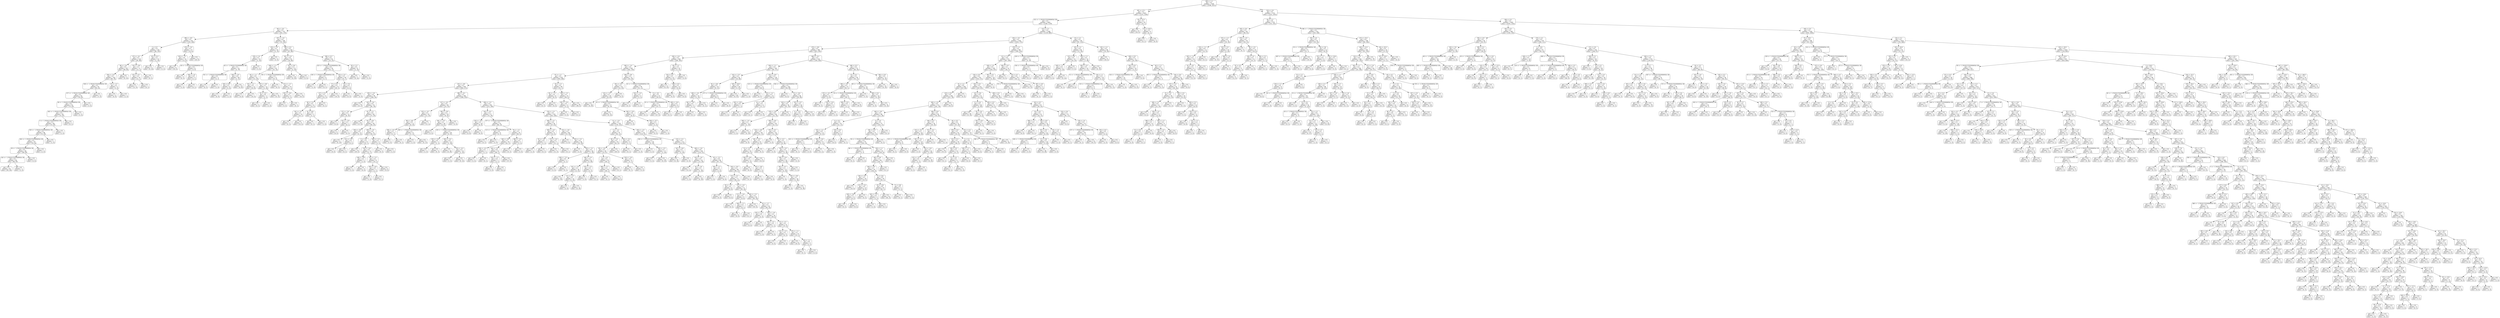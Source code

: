 digraph Tree {
node [shape=box, style="rounded", color="black", fontname=helvetica] ;
edge [fontname=helvetica] ;
0 [label="399 <= 1.3\ngini = 0.5\nsamples = 3344\nvalue = [2596, 2613]"] ;
1 [label="387 <= 17.1\ngini = 0.5\nsamples = 1623\nvalue = [1375, 1160]"] ;
0 -> 1 [labeldistance=2.5, labelangle=45, headlabel="True"] ;
2 [label="331 <= -1.7014117331926443e+38\ngini = 0.5\nsamples = 1603\nvalue = [1340, 1159]"] ;
1 -> 2 ;
3 [label="69 <= -2.0\ngini = 0.5\nsamples = 315\nvalue = [201, 270]"] ;
2 -> 3 ;
4 [label="386 <= -4.9\ngini = 0.5\nsamples = 155\nvalue = [129, 108]"] ;
3 -> 4 ;
5 [label="2 <= 0.7\ngini = 0.5\nsamples = 128\nvalue = [96, 102]"] ;
4 -> 5 ;
6 [label="175 <= -4.1\ngini = 0.5\nsamples = 118\nvalue = [95, 86]"] ;
5 -> 6 ;
7 [label="98 <= -2.4\ngini = 0.5\nsamples = 107\nvalue = [84, 84]"] ;
6 -> 7 ;
8 [label="204 <= -5.4\ngini = 0.5\nsamples = 102\nvalue = [84, 74]"] ;
7 -> 8 ;
9 [label="338 <= -1.7014117331926443e+38\ngini = 0.5\nsamples = 97\nvalue = [83, 65]"] ;
8 -> 9 ;
10 [label="277 <= -1.7014117331926443e+38\ngini = 0.5\nsamples = 93\nvalue = [76, 65]"] ;
9 -> 10 ;
11 [label="58 <= -1.7014117331926443e+38\ngini = 0.5\nsamples = 91\nvalue = [73, 65]"] ;
10 -> 11 ;
12 [label="342 <= -1.7014117331926443e+38\ngini = 0.5\nsamples = 90\nvalue = [72, 65]"] ;
11 -> 12 ;
13 [label="3 <= -1.7014117331926443e+38\ngini = 0.5\nsamples = 89\nvalue = [72, 64]"] ;
12 -> 13 ;
14 [label="320 <= -1.7014117331926443e+38\ngini = 0.5\nsamples = 88\nvalue = [71, 64]"] ;
13 -> 14 ;
15 [label="262 <= -1.7014117331926443e+38\ngini = 0.5\nsamples = 87\nvalue = [70, 64]"] ;
14 -> 15 ;
16 [label="39 <= -1.7014117331926443e+38\ngini = 0.5\nsamples = 86\nvalue = [69, 64]"] ;
15 -> 16 ;
17 [label="142 <= -1.7014117331926443e+38\ngini = 0.5\nsamples = 84\nvalue = [66, 64]"] ;
16 -> 17 ;
18 [label="gini = 0.5\nsamples = 83\nvalue = [65, 64]"] ;
17 -> 18 ;
19 [label="gini = 0.0\nsamples = 1\nvalue = [1, 0]"] ;
17 -> 19 ;
20 [label="gini = 0.0\nsamples = 2\nvalue = [3, 0]"] ;
16 -> 20 ;
21 [label="gini = 0.0\nsamples = 1\nvalue = [1, 0]"] ;
15 -> 21 ;
22 [label="gini = 0.0\nsamples = 1\nvalue = [1, 0]"] ;
14 -> 22 ;
23 [label="gini = 0.0\nsamples = 1\nvalue = [1, 0]"] ;
13 -> 23 ;
24 [label="gini = 0.0\nsamples = 1\nvalue = [0, 1]"] ;
12 -> 24 ;
25 [label="gini = 0.0\nsamples = 1\nvalue = [1, 0]"] ;
11 -> 25 ;
26 [label="gini = 0.0\nsamples = 2\nvalue = [3, 0]"] ;
10 -> 26 ;
27 [label="gini = 0.0\nsamples = 4\nvalue = [7, 0]"] ;
9 -> 27 ;
28 [label="87 <= -3.7\ngini = 0.2\nsamples = 5\nvalue = [1, 9]"] ;
8 -> 28 ;
29 [label="gini = 0.0\nsamples = 4\nvalue = [0, 9]"] ;
28 -> 29 ;
30 [label="gini = 0.0\nsamples = 1\nvalue = [1, 0]"] ;
28 -> 30 ;
31 [label="gini = 0.0\nsamples = 5\nvalue = [0, 10]"] ;
7 -> 31 ;
32 [label="332 <= -0.8\ngini = 0.3\nsamples = 11\nvalue = [11, 2]"] ;
6 -> 32 ;
33 [label="125 <= -0.1\ngini = 0.2\nsamples = 10\nvalue = [11, 1]"] ;
32 -> 33 ;
34 [label="gini = 0.0\nsamples = 9\nvalue = [11, 0]"] ;
33 -> 34 ;
35 [label="gini = 0.0\nsamples = 1\nvalue = [0, 1]"] ;
33 -> 35 ;
36 [label="gini = 0.0\nsamples = 1\nvalue = [0, 1]"] ;
32 -> 36 ;
37 [label="315 <= 6.3\ngini = 0.1\nsamples = 10\nvalue = [1, 16]"] ;
5 -> 37 ;
38 [label="gini = 0.0\nsamples = 9\nvalue = [0, 16]"] ;
37 -> 38 ;
39 [label="gini = 0.0\nsamples = 1\nvalue = [1, 0]"] ;
37 -> 39 ;
40 [label="276 <= -3.4\ngini = 0.3\nsamples = 27\nvalue = [33, 6]"] ;
4 -> 40 ;
41 [label="224 <= -3.7\ngini = 0.4\nsamples = 16\nvalue = [13, 6]"] ;
40 -> 41 ;
42 [label="gini = 0.0\nsamples = 8\nvalue = [10, 0]"] ;
41 -> 42 ;
43 [label="18 <= -1.7014117331926443e+38\ngini = 0.4\nsamples = 8\nvalue = [3, 6]"] ;
41 -> 43 ;
44 [label="gini = 0.0\nsamples = 4\nvalue = [0, 5]"] ;
43 -> 44 ;
45 [label="282 <= 1.6\ngini = 0.4\nsamples = 4\nvalue = [3, 1]"] ;
43 -> 45 ;
46 [label="gini = 0.0\nsamples = 3\nvalue = [3, 0]"] ;
45 -> 46 ;
47 [label="gini = 0.0\nsamples = 1\nvalue = [0, 1]"] ;
45 -> 47 ;
48 [label="gini = 0.0\nsamples = 11\nvalue = [20, 0]"] ;
40 -> 48 ;
49 [label="107 <= -1.6\ngini = 0.4\nsamples = 160\nvalue = [72, 162]"] ;
3 -> 49 ;
50 [label="216 <= 1.4\ngini = 0.1\nsamples = 55\nvalue = [5, 74]"] ;
49 -> 50 ;
51 [label="378 <= 1.4\ngini = 0.1\nsamples = 53\nvalue = [3, 74]"] ;
50 -> 51 ;
52 [label="62 <= -1.7014117331926443e+38\ngini = 0.1\nsamples = 52\nvalue = [2, 74]"] ;
51 -> 52 ;
53 [label="351 <= -1.7014117331926443e+38\ngini = 0.4\nsamples = 3\nvalue = [1, 2]"] ;
52 -> 53 ;
54 [label="gini = 0.0\nsamples = 2\nvalue = [0, 2]"] ;
53 -> 54 ;
55 [label="gini = 0.0\nsamples = 1\nvalue = [1, 0]"] ;
53 -> 55 ;
56 [label="328 <= -2.9\ngini = 0.0\nsamples = 49\nvalue = [1, 72]"] ;
52 -> 56 ;
57 [label="100 <= 0.9\ngini = 0.2\nsamples = 6\nvalue = [1, 9]"] ;
56 -> 57 ;
58 [label="gini = 0.0\nsamples = 5\nvalue = [0, 9]"] ;
57 -> 58 ;
59 [label="gini = 0.0\nsamples = 1\nvalue = [1, 0]"] ;
57 -> 59 ;
60 [label="gini = 0.0\nsamples = 43\nvalue = [0, 63]"] ;
56 -> 60 ;
61 [label="gini = 0.0\nsamples = 1\nvalue = [1, 0]"] ;
51 -> 61 ;
62 [label="gini = 0.0\nsamples = 2\nvalue = [2, 0]"] ;
50 -> 62 ;
63 [label="384 <= 0.1\ngini = 0.5\nsamples = 105\nvalue = [67, 88]"] ;
49 -> 63 ;
64 [label="341 <= -0.3\ngini = 0.4\nsamples = 63\nvalue = [34, 66]"] ;
63 -> 64 ;
65 [label="208 <= -1.3\ngini = 0.5\nsamples = 42\nvalue = [32, 32]"] ;
64 -> 65 ;
66 [label="60 <= -1.1\ngini = 0.4\nsamples = 25\nvalue = [11, 26]"] ;
65 -> 66 ;
67 [label="38 <= -1.3\ngini = 0.5\nsamples = 12\nvalue = [10, 8]"] ;
66 -> 67 ;
68 [label="gini = 0.0\nsamples = 5\nvalue = [0, 8]"] ;
67 -> 68 ;
69 [label="gini = 0.0\nsamples = 7\nvalue = [10, 0]"] ;
67 -> 69 ;
70 [label="107 <= -0.8\ngini = 0.1\nsamples = 13\nvalue = [1, 18]"] ;
66 -> 70 ;
71 [label="30 <= -0.5\ngini = 0.4\nsamples = 3\nvalue = [1, 3]"] ;
70 -> 71 ;
72 [label="gini = 0.0\nsamples = 2\nvalue = [0, 3]"] ;
71 -> 72 ;
73 [label="gini = 0.0\nsamples = 1\nvalue = [1, 0]"] ;
71 -> 73 ;
74 [label="gini = 0.0\nsamples = 10\nvalue = [0, 15]"] ;
70 -> 74 ;
75 [label="39 <= -1.7014117331926443e+38\ngini = 0.3\nsamples = 17\nvalue = [21, 6]"] ;
65 -> 75 ;
76 [label="gini = 0.0\nsamples = 3\nvalue = [0, 5]"] ;
75 -> 76 ;
77 [label="212 <= -1.3\ngini = 0.1\nsamples = 14\nvalue = [21, 1]"] ;
75 -> 77 ;
78 [label="205 <= -0.8\ngini = 0.3\nsamples = 4\nvalue = [5, 1]"] ;
77 -> 78 ;
79 [label="gini = 0.0\nsamples = 3\nvalue = [5, 0]"] ;
78 -> 79 ;
80 [label="gini = 0.0\nsamples = 1\nvalue = [0, 1]"] ;
78 -> 80 ;
81 [label="gini = 0.0\nsamples = 10\nvalue = [16, 0]"] ;
77 -> 81 ;
82 [label="257 <= 0.6\ngini = 0.1\nsamples = 21\nvalue = [2, 34]"] ;
64 -> 82 ;
83 [label="gini = 0.0\nsamples = 19\nvalue = [0, 34]"] ;
82 -> 83 ;
84 [label="gini = 0.0\nsamples = 2\nvalue = [2, 0]"] ;
82 -> 84 ;
85 [label="390 <= 0.7\ngini = 0.5\nsamples = 42\nvalue = [33, 22]"] ;
63 -> 85 ;
86 [label="223 <= -1.7014117331926443e+38\ngini = 0.4\nsamples = 34\nvalue = [32, 12]"] ;
85 -> 86 ;
87 [label="144 <= -1.7014117331926443e+38\ngini = 0.3\nsamples = 6\nvalue = [1, 5]"] ;
86 -> 87 ;
88 [label="gini = 0.0\nsamples = 1\nvalue = [1, 0]"] ;
87 -> 88 ;
89 [label="gini = 0.0\nsamples = 5\nvalue = [0, 5]"] ;
87 -> 89 ;
90 [label="219 <= 1.0\ngini = 0.3\nsamples = 28\nvalue = [31, 7]"] ;
86 -> 90 ;
91 [label="77 <= 0.3\ngini = 0.2\nsamples = 23\nvalue = [29, 3]"] ;
90 -> 91 ;
92 [label="137 <= 0.3\ngini = 0.3\nsamples = 13\nvalue = [15, 3]"] ;
91 -> 92 ;
93 [label="60 <= 1.4\ngini = 0.2\nsamples = 12\nvalue = [15, 2]"] ;
92 -> 93 ;
94 [label="191 <= -0.7\ngini = 0.1\nsamples = 10\nvalue = [14, 1]"] ;
93 -> 94 ;
95 [label="gini = 0.0\nsamples = 1\nvalue = [0, 1]"] ;
94 -> 95 ;
96 [label="gini = 0.0\nsamples = 9\nvalue = [14, 0]"] ;
94 -> 96 ;
97 [label="61 <= 8.8\ngini = 0.5\nsamples = 2\nvalue = [1, 1]"] ;
93 -> 97 ;
98 [label="gini = 0.0\nsamples = 1\nvalue = [0, 1]"] ;
97 -> 98 ;
99 [label="gini = 0.0\nsamples = 1\nvalue = [1, 0]"] ;
97 -> 99 ;
100 [label="gini = 0.0\nsamples = 1\nvalue = [0, 1]"] ;
92 -> 100 ;
101 [label="gini = 0.0\nsamples = 10\nvalue = [14, 0]"] ;
91 -> 101 ;
102 [label="76 <= 7.6\ngini = 0.4\nsamples = 5\nvalue = [2, 4]"] ;
90 -> 102 ;
103 [label="gini = 0.0\nsamples = 4\nvalue = [0, 4]"] ;
102 -> 103 ;
104 [label="gini = 0.0\nsamples = 1\nvalue = [2, 0]"] ;
102 -> 104 ;
105 [label="29 <= 1.2\ngini = 0.2\nsamples = 8\nvalue = [1, 10]"] ;
85 -> 105 ;
106 [label="gini = 0.0\nsamples = 7\nvalue = [0, 10]"] ;
105 -> 106 ;
107 [label="gini = 0.0\nsamples = 1\nvalue = [1, 0]"] ;
105 -> 107 ;
108 [label="123 <= 1.2\ngini = 0.5\nsamples = 1288\nvalue = [1139, 889]"] ;
2 -> 108 ;
109 [label="236 <= -0.3\ngini = 0.5\nsamples = 1162\nvalue = [1052, 775]"] ;
108 -> 109 ;
110 [label="179 <= -0.8\ngini = 0.5\nsamples = 780\nvalue = [653, 565]"] ;
109 -> 110 ;
111 [label="294 <= -0.3\ngini = 0.5\nsamples = 564\nvalue = [509, 365]"] ;
110 -> 111 ;
112 [label="290 <= -1.0\ngini = 0.5\nsamples = 542\nvalue = [502, 334]"] ;
111 -> 112 ;
113 [label="97 <= -1.1\ngini = 0.5\nsamples = 470\nvalue = [459, 280]"] ;
112 -> 113 ;
114 [label="225 <= -4.8\ngini = 0.5\nsamples = 430\nvalue = [404, 273]"] ;
113 -> 114 ;
115 [label="238 <= -5.9\ngini = 0.4\nsamples = 90\nvalue = [106, 34]"] ;
114 -> 115 ;
116 [label="gini = 0.0\nsamples = 14\nvalue = [21, 0]"] ;
115 -> 116 ;
117 [label="145 <= -5.6\ngini = 0.4\nsamples = 76\nvalue = [85, 34]"] ;
115 -> 117 ;
118 [label="171 <= -5.6\ngini = 0.5\nsamples = 12\nvalue = [8, 10]"] ;
117 -> 118 ;
119 [label="gini = 0.0\nsamples = 5\nvalue = [0, 8]"] ;
118 -> 119 ;
120 [label="327 <= -1.8\ngini = 0.3\nsamples = 7\nvalue = [8, 2]"] ;
118 -> 120 ;
121 [label="gini = 0.0\nsamples = 6\nvalue = [8, 0]"] ;
120 -> 121 ;
122 [label="gini = 0.0\nsamples = 1\nvalue = [0, 2]"] ;
120 -> 122 ;
123 [label="87 <= -5.1\ngini = 0.4\nsamples = 64\nvalue = [77, 24]"] ;
117 -> 123 ;
124 [label="gini = 0.0\nsamples = 20\nvalue = [37, 0]"] ;
123 -> 124 ;
125 [label="83 <= -4.9\ngini = 0.5\nsamples = 44\nvalue = [40, 24]"] ;
123 -> 125 ;
126 [label="109 <= -4.8\ngini = 0.4\nsamples = 13\nvalue = [4, 12]"] ;
125 -> 126 ;
127 [label="gini = 0.0\nsamples = 8\nvalue = [0, 10]"] ;
126 -> 127 ;
128 [label="251 <= -4.2\ngini = 0.4\nsamples = 5\nvalue = [4, 2]"] ;
126 -> 128 ;
129 [label="gini = 0.0\nsamples = 3\nvalue = [4, 0]"] ;
128 -> 129 ;
130 [label="gini = 0.0\nsamples = 2\nvalue = [0, 2]"] ;
128 -> 130 ;
131 [label="184 <= -1.9\ngini = 0.4\nsamples = 31\nvalue = [36, 12]"] ;
125 -> 131 ;
132 [label="4 <= -4.2\ngini = 0.3\nsamples = 27\nvalue = [35, 7]"] ;
131 -> 132 ;
133 [label="gini = 0.0\nsamples = 14\nvalue = [24, 0]"] ;
132 -> 133 ;
134 [label="234 <= -4.0\ngini = 0.5\nsamples = 13\nvalue = [11, 7]"] ;
132 -> 134 ;
135 [label="199 <= -4.8\ngini = 0.2\nsamples = 5\nvalue = [1, 6]"] ;
134 -> 135 ;
136 [label="gini = 0.0\nsamples = 1\nvalue = [1, 0]"] ;
135 -> 136 ;
137 [label="gini = 0.0\nsamples = 4\nvalue = [0, 6]"] ;
135 -> 137 ;
138 [label="331 <= -3.7\ngini = 0.2\nsamples = 8\nvalue = [10, 1]"] ;
134 -> 138 ;
139 [label="393 <= -4.0\ngini = 0.5\nsamples = 2\nvalue = [1, 1]"] ;
138 -> 139 ;
140 [label="gini = 0.0\nsamples = 1\nvalue = [1, 0]"] ;
139 -> 140 ;
141 [label="gini = 0.0\nsamples = 1\nvalue = [0, 1]"] ;
139 -> 141 ;
142 [label="gini = 0.0\nsamples = 6\nvalue = [9, 0]"] ;
138 -> 142 ;
143 [label="360 <= -1.5\ngini = 0.3\nsamples = 4\nvalue = [1, 5]"] ;
131 -> 143 ;
144 [label="gini = 0.0\nsamples = 3\nvalue = [0, 5]"] ;
143 -> 144 ;
145 [label="gini = 0.0\nsamples = 1\nvalue = [1, 0]"] ;
143 -> 145 ;
146 [label="386 <= -4.3\ngini = 0.5\nsamples = 340\nvalue = [298, 239]"] ;
114 -> 146 ;
147 [label="217 <= -4.5\ngini = 0.4\nsamples = 49\nvalue = [23, 55]"] ;
146 -> 147 ;
148 [label="235 <= -4.7\ngini = 0.5\nsamples = 20\nvalue = [17, 14]"] ;
147 -> 148 ;
149 [label="88 <= -4.8\ngini = 0.4\nsamples = 13\nvalue = [6, 14]"] ;
148 -> 149 ;
150 [label="346 <= -4.5\ngini = 0.3\nsamples = 4\nvalue = [5, 1]"] ;
149 -> 150 ;
151 [label="gini = 0.0\nsamples = 3\nvalue = [5, 0]"] ;
150 -> 151 ;
152 [label="gini = 0.0\nsamples = 1\nvalue = [0, 1]"] ;
150 -> 152 ;
153 [label="269 <= -1.7014117331926443e+38\ngini = 0.1\nsamples = 9\nvalue = [1, 13]"] ;
149 -> 153 ;
154 [label="gini = 0.0\nsamples = 1\nvalue = [1, 0]"] ;
153 -> 154 ;
155 [label="gini = 0.0\nsamples = 8\nvalue = [0, 13]"] ;
153 -> 155 ;
156 [label="gini = 0.0\nsamples = 7\nvalue = [11, 0]"] ;
148 -> 156 ;
157 [label="395 <= -0.9\ngini = 0.2\nsamples = 29\nvalue = [6, 41]"] ;
147 -> 157 ;
158 [label="281 <= -5.0\ngini = 0.2\nsamples = 28\nvalue = [4, 41]"] ;
157 -> 158 ;
159 [label="gini = 0.0\nsamples = 2\nvalue = [2, 0]"] ;
158 -> 159 ;
160 [label="129 <= -1.7014117331926443e+38\ngini = 0.1\nsamples = 26\nvalue = [2, 41]"] ;
158 -> 160 ;
161 [label="330 <= -2.8\ngini = 0.4\nsamples = 3\nvalue = [1, 3]"] ;
160 -> 161 ;
162 [label="gini = 0.0\nsamples = 1\nvalue = [1, 0]"] ;
161 -> 162 ;
163 [label="gini = 0.0\nsamples = 2\nvalue = [0, 3]"] ;
161 -> 163 ;
164 [label="240 <= -4.2\ngini = 0.0\nsamples = 23\nvalue = [1, 38]"] ;
160 -> 164 ;
165 [label="gini = 0.0\nsamples = 13\nvalue = [0, 28]"] ;
164 -> 165 ;
166 [label="376 <= -4.3\ngini = 0.2\nsamples = 10\nvalue = [1, 10]"] ;
164 -> 166 ;
167 [label="gini = 0.0\nsamples = 1\nvalue = [1, 0]"] ;
166 -> 167 ;
168 [label="gini = 0.0\nsamples = 9\nvalue = [0, 10]"] ;
166 -> 168 ;
169 [label="gini = 0.0\nsamples = 1\nvalue = [2, 0]"] ;
157 -> 169 ;
170 [label="296 <= -3.2\ngini = 0.5\nsamples = 291\nvalue = [275, 184]"] ;
146 -> 170 ;
171 [label="102 <= -4.2\ngini = 0.3\nsamples = 57\nvalue = [72, 18]"] ;
170 -> 171 ;
172 [label="220 <= -3.8\ngini = 0.5\nsamples = 10\nvalue = [6, 8]"] ;
171 -> 172 ;
173 [label="gini = 0.0\nsamples = 6\nvalue = [0, 8]"] ;
172 -> 173 ;
174 [label="gini = 0.0\nsamples = 4\nvalue = [6, 0]"] ;
172 -> 174 ;
175 [label="377 <= -1.7014117331926443e+38\ngini = 0.2\nsamples = 47\nvalue = [66, 10]"] ;
171 -> 175 ;
176 [label="113 <= -1.7014117331926443e+38\ngini = 0.4\nsamples = 6\nvalue = [2, 5]"] ;
175 -> 176 ;
177 [label="gini = 0.0\nsamples = 4\nvalue = [0, 5]"] ;
176 -> 177 ;
178 [label="gini = 0.0\nsamples = 2\nvalue = [2, 0]"] ;
176 -> 178 ;
179 [label="79 <= -3.3\ngini = 0.1\nsamples = 41\nvalue = [64, 5]"] ;
175 -> 179 ;
180 [label="364 <= -4.6\ngini = 0.1\nsamples = 36\nvalue = [61, 2]"] ;
179 -> 180 ;
181 [label="336 <= -4.3\ngini = 0.5\nsamples = 2\nvalue = [1, 1]"] ;
180 -> 181 ;
182 [label="gini = 0.0\nsamples = 1\nvalue = [1, 0]"] ;
181 -> 182 ;
183 [label="gini = 0.0\nsamples = 1\nvalue = [0, 1]"] ;
181 -> 183 ;
184 [label="160 <= -4.1\ngini = 0.0\nsamples = 34\nvalue = [60, 1]"] ;
180 -> 184 ;
185 [label="316 <= -3.7\ngini = 0.4\nsamples = 3\nvalue = [3, 1]"] ;
184 -> 185 ;
186 [label="gini = 0.0\nsamples = 2\nvalue = [3, 0]"] ;
185 -> 186 ;
187 [label="gini = 0.0\nsamples = 1\nvalue = [0, 1]"] ;
185 -> 187 ;
188 [label="gini = 0.0\nsamples = 31\nvalue = [57, 0]"] ;
184 -> 188 ;
189 [label="380 <= -3.2\ngini = 0.5\nsamples = 5\nvalue = [3, 3]"] ;
179 -> 189 ;
190 [label="gini = 0.0\nsamples = 2\nvalue = [0, 3]"] ;
189 -> 190 ;
191 [label="gini = 0.0\nsamples = 3\nvalue = [3, 0]"] ;
189 -> 191 ;
192 [label="234 <= -2.3\ngini = 0.5\nsamples = 234\nvalue = [203, 166]"] ;
170 -> 192 ;
193 [label="266 <= -3.1\ngini = 0.4\nsamples = 56\nvalue = [27, 63]"] ;
192 -> 193 ;
194 [label="260 <= -3.4\ngini = 0.4\nsamples = 8\nvalue = [12, 4]"] ;
193 -> 194 ;
195 [label="42 <= -3.9\ngini = 0.4\nsamples = 3\nvalue = [1, 3]"] ;
194 -> 195 ;
196 [label="gini = 0.0\nsamples = 1\nvalue = [1, 0]"] ;
195 -> 196 ;
197 [label="gini = 0.0\nsamples = 2\nvalue = [0, 3]"] ;
195 -> 197 ;
198 [label="272 <= -2.0\ngini = 0.2\nsamples = 5\nvalue = [11, 1]"] ;
194 -> 198 ;
199 [label="gini = 0.0\nsamples = 4\nvalue = [11, 0]"] ;
198 -> 199 ;
200 [label="gini = 0.0\nsamples = 1\nvalue = [0, 1]"] ;
198 -> 200 ;
201 [label="333 <= -3.8\ngini = 0.3\nsamples = 48\nvalue = [15, 59]"] ;
193 -> 201 ;
202 [label="gini = 0.0\nsamples = 2\nvalue = [5, 0]"] ;
201 -> 202 ;
203 [label="354 <= -3.3\ngini = 0.2\nsamples = 46\nvalue = [10, 59]"] ;
201 -> 203 ;
204 [label="gini = 0.0\nsamples = 2\nvalue = [3, 0]"] ;
203 -> 204 ;
205 [label="328 <= -3.1\ngini = 0.2\nsamples = 44\nvalue = [7, 59]"] ;
203 -> 205 ;
206 [label="209 <= -3.3\ngini = 0.4\nsamples = 3\nvalue = [2, 1]"] ;
205 -> 206 ;
207 [label="gini = 0.0\nsamples = 2\nvalue = [2, 0]"] ;
206 -> 207 ;
208 [label="gini = 0.0\nsamples = 1\nvalue = [0, 1]"] ;
206 -> 208 ;
209 [label="146 <= -1.4\ngini = 0.1\nsamples = 41\nvalue = [5, 58]"] ;
205 -> 209 ;
210 [label="251 <= -2.4\ngini = 0.1\nsamples = 36\nvalue = [2, 55]"] ;
209 -> 210 ;
211 [label="gini = 0.0\nsamples = 24\nvalue = [0, 39]"] ;
210 -> 211 ;
212 [label="111 <= -2.3\ngini = 0.2\nsamples = 12\nvalue = [2, 16]"] ;
210 -> 212 ;
213 [label="gini = 0.0\nsamples = 1\nvalue = [2, 0]"] ;
212 -> 213 ;
214 [label="gini = 0.0\nsamples = 11\nvalue = [0, 16]"] ;
212 -> 214 ;
215 [label="332 <= -1.5\ngini = 0.5\nsamples = 5\nvalue = [3, 3]"] ;
209 -> 215 ;
216 [label="gini = 0.0\nsamples = 2\nvalue = [3, 0]"] ;
215 -> 216 ;
217 [label="gini = 0.0\nsamples = 3\nvalue = [0, 3]"] ;
215 -> 217 ;
218 [label="51 <= -1.9\ngini = 0.5\nsamples = 178\nvalue = [176, 103]"] ;
192 -> 218 ;
219 [label="2 <= -1.2\ngini = 0.3\nsamples = 47\nvalue = [62, 12]"] ;
218 -> 219 ;
220 [label="80 <= -1.9\ngini = 0.2\nsamples = 43\nvalue = [61, 9]"] ;
219 -> 220 ;
221 [label="99 <= -2.0\ngini = 0.3\nsamples = 28\nvalue = [33, 9]"] ;
220 -> 221 ;
222 [label="2 <= -1.9\ngini = 0.1\nsamples = 19\nvalue = [28, 2]"] ;
221 -> 222 ;
223 [label="286 <= -2.7\ngini = 0.1\nsamples = 18\nvalue = [28, 1]"] ;
222 -> 223 ;
224 [label="gini = 0.0\nsamples = 1\nvalue = [0, 1]"] ;
223 -> 224 ;
225 [label="gini = 0.0\nsamples = 17\nvalue = [28, 0]"] ;
223 -> 225 ;
226 [label="gini = 0.0\nsamples = 1\nvalue = [0, 1]"] ;
222 -> 226 ;
227 [label="139 <= -2.0\ngini = 0.5\nsamples = 9\nvalue = [5, 7]"] ;
221 -> 227 ;
228 [label="gini = 0.0\nsamples = 5\nvalue = [0, 7]"] ;
227 -> 228 ;
229 [label="gini = 0.0\nsamples = 4\nvalue = [5, 0]"] ;
227 -> 229 ;
230 [label="gini = 0.0\nsamples = 15\nvalue = [28, 0]"] ;
220 -> 230 ;
231 [label="166 <= -0.3\ngini = 0.4\nsamples = 4\nvalue = [1, 3]"] ;
219 -> 231 ;
232 [label="gini = 0.0\nsamples = 3\nvalue = [0, 3]"] ;
231 -> 232 ;
233 [label="gini = 0.0\nsamples = 1\nvalue = [1, 0]"] ;
231 -> 233 ;
234 [label="160 <= -1.9\ngini = 0.5\nsamples = 131\nvalue = [114, 91]"] ;
218 -> 234 ;
235 [label="194 <= -1.7014117331926443e+38\ngini = 0.1\nsamples = 18\nvalue = [2, 24]"] ;
234 -> 235 ;
236 [label="gini = 0.0\nsamples = 1\nvalue = [1, 0]"] ;
235 -> 236 ;
237 [label="228 <= -2.5\ngini = 0.1\nsamples = 17\nvalue = [1, 24]"] ;
235 -> 237 ;
238 [label="gini = 0.0\nsamples = 1\nvalue = [1, 0]"] ;
237 -> 238 ;
239 [label="gini = 0.0\nsamples = 16\nvalue = [0, 24]"] ;
237 -> 239 ;
240 [label="110 <= -2.1\ngini = 0.5\nsamples = 113\nvalue = [112, 67]"] ;
234 -> 240 ;
241 [label="167 <= -0.8\ngini = 0.2\nsamples = 11\nvalue = [2, 16]"] ;
240 -> 241 ;
242 [label="gini = 0.0\nsamples = 10\nvalue = [0, 16]"] ;
241 -> 242 ;
243 [label="gini = 0.0\nsamples = 1\nvalue = [2, 0]"] ;
241 -> 243 ;
244 [label="369 <= -1.8\ngini = 0.4\nsamples = 102\nvalue = [110, 51]"] ;
240 -> 244 ;
245 [label="103 <= -1.8\ngini = 0.5\nsamples = 18\nvalue = [13, 18]"] ;
244 -> 245 ;
246 [label="gini = 0.0\nsamples = 7\nvalue = [12, 0]"] ;
245 -> 246 ;
247 [label="16 <= -1.8\ngini = 0.1\nsamples = 11\nvalue = [1, 18]"] ;
245 -> 247 ;
248 [label="gini = 0.0\nsamples = 1\nvalue = [1, 0]"] ;
247 -> 248 ;
249 [label="gini = 0.0\nsamples = 10\nvalue = [0, 18]"] ;
247 -> 249 ;
250 [label="95 <= -2.2\ngini = 0.4\nsamples = 84\nvalue = [97, 33]"] ;
244 -> 250 ;
251 [label="98 <= -1.7\ngini = 0.2\nsamples = 4\nvalue = [1, 6]"] ;
250 -> 251 ;
252 [label="gini = 0.0\nsamples = 1\nvalue = [1, 0]"] ;
251 -> 252 ;
253 [label="gini = 0.0\nsamples = 3\nvalue = [0, 6]"] ;
251 -> 253 ;
254 [label="330 <= -0.9\ngini = 0.3\nsamples = 80\nvalue = [96, 27]"] ;
250 -> 254 ;
255 [label="133 <= -2.2\ngini = 0.3\nsamples = 77\nvalue = [96, 22]"] ;
254 -> 255 ;
256 [label="18 <= -1.5\ngini = 0.5\nsamples = 6\nvalue = [4, 6]"] ;
255 -> 256 ;
257 [label="gini = 0.0\nsamples = 3\nvalue = [4, 0]"] ;
256 -> 257 ;
258 [label="gini = 0.0\nsamples = 3\nvalue = [0, 6]"] ;
256 -> 258 ;
259 [label="373 <= -1.8\ngini = 0.3\nsamples = 71\nvalue = [92, 16]"] ;
255 -> 259 ;
260 [label="113 <= -1.8\ngini = 0.5\nsamples = 9\nvalue = [9, 6]"] ;
259 -> 260 ;
261 [label="gini = 0.0\nsamples = 2\nvalue = [0, 5]"] ;
260 -> 261 ;
262 [label="166 <= -1.1\ngini = 0.2\nsamples = 7\nvalue = [9, 1]"] ;
260 -> 262 ;
263 [label="gini = 0.0\nsamples = 6\nvalue = [9, 0]"] ;
262 -> 263 ;
264 [label="gini = 0.0\nsamples = 1\nvalue = [0, 1]"] ;
262 -> 264 ;
265 [label="360 <= -1.5\ngini = 0.2\nsamples = 62\nvalue = [83, 10]"] ;
259 -> 265 ;
266 [label="gini = 0.0\nsamples = 23\nvalue = [43, 0]"] ;
265 -> 266 ;
267 [label="56 <= -1.7\ngini = 0.3\nsamples = 39\nvalue = [40, 10]"] ;
265 -> 267 ;
268 [label="255 <= -1.4\ngini = 0.4\nsamples = 5\nvalue = [2, 4]"] ;
267 -> 268 ;
269 [label="gini = 0.0\nsamples = 3\nvalue = [0, 4]"] ;
268 -> 269 ;
270 [label="gini = 0.0\nsamples = 2\nvalue = [2, 0]"] ;
268 -> 270 ;
271 [label="334 <= -1.8\ngini = 0.2\nsamples = 34\nvalue = [38, 6]"] ;
267 -> 271 ;
272 [label="88 <= -1.5\ngini = 0.4\nsamples = 3\nvalue = [1, 2]"] ;
271 -> 272 ;
273 [label="gini = 0.0\nsamples = 1\nvalue = [1, 0]"] ;
272 -> 273 ;
274 [label="gini = 0.0\nsamples = 2\nvalue = [0, 2]"] ;
272 -> 274 ;
275 [label="52 <= -1.5\ngini = 0.2\nsamples = 31\nvalue = [37, 4]"] ;
271 -> 275 ;
276 [label="132 <= -1.5\ngini = 0.5\nsamples = 6\nvalue = [4, 3]"] ;
275 -> 276 ;
277 [label="gini = 0.0\nsamples = 3\nvalue = [4, 0]"] ;
276 -> 277 ;
278 [label="gini = 0.0\nsamples = 3\nvalue = [0, 3]"] ;
276 -> 278 ;
279 [label="179 <= -1.1\ngini = 0.1\nsamples = 25\nvalue = [33, 1]"] ;
275 -> 279 ;
280 [label="gini = 0.0\nsamples = 21\nvalue = [30, 0]"] ;
279 -> 280 ;
281 [label="86 <= -1.1\ngini = 0.4\nsamples = 4\nvalue = [3, 1]"] ;
279 -> 281 ;
282 [label="gini = 0.0\nsamples = 1\nvalue = [0, 1]"] ;
281 -> 282 ;
283 [label="gini = 0.0\nsamples = 3\nvalue = [3, 0]"] ;
281 -> 283 ;
284 [label="gini = 0.0\nsamples = 3\nvalue = [0, 5]"] ;
254 -> 284 ;
285 [label="18 <= -1.3\ngini = 0.2\nsamples = 40\nvalue = [55, 7]"] ;
113 -> 285 ;
286 [label="82 <= -1.3\ngini = 0.5\nsamples = 8\nvalue = [6, 5]"] ;
285 -> 286 ;
287 [label="gini = 0.0\nsamples = 4\nvalue = [0, 5]"] ;
286 -> 287 ;
288 [label="gini = 0.0\nsamples = 4\nvalue = [6, 0]"] ;
286 -> 288 ;
289 [label="148 <= -1.5\ngini = 0.1\nsamples = 32\nvalue = [49, 2]"] ;
285 -> 289 ;
290 [label="295 <= -2.4\ngini = 0.5\nsamples = 4\nvalue = [3, 2]"] ;
289 -> 290 ;
291 [label="gini = 0.0\nsamples = 2\nvalue = [3, 0]"] ;
290 -> 291 ;
292 [label="gini = 0.0\nsamples = 2\nvalue = [0, 2]"] ;
290 -> 292 ;
293 [label="gini = 0.0\nsamples = 28\nvalue = [46, 0]"] ;
289 -> 293 ;
294 [label="248 <= -0.8\ngini = 0.5\nsamples = 72\nvalue = [43, 54]"] ;
112 -> 294 ;
295 [label="341 <= -0.3\ngini = 0.3\nsamples = 43\nvalue = [12, 43]"] ;
294 -> 295 ;
296 [label="110 <= -1.0\ngini = 0.3\nsamples = 39\nvalue = [8, 43]"] ;
295 -> 296 ;
297 [label="gini = 0.0\nsamples = 22\nvalue = [0, 29]"] ;
296 -> 297 ;
298 [label="41 <= -1.7014117331926443e+38\ngini = 0.5\nsamples = 17\nvalue = [8, 14]"] ;
296 -> 298 ;
299 [label="gini = 0.0\nsamples = 6\nvalue = [0, 10]"] ;
298 -> 299 ;
300 [label="169 <= -0.9\ngini = 0.4\nsamples = 11\nvalue = [8, 4]"] ;
298 -> 300 ;
301 [label="gini = 0.0\nsamples = 6\nvalue = [7, 0]"] ;
300 -> 301 ;
302 [label="258 <= -0.7\ngini = 0.3\nsamples = 5\nvalue = [1, 4]"] ;
300 -> 302 ;
303 [label="gini = 0.0\nsamples = 4\nvalue = [0, 4]"] ;
302 -> 303 ;
304 [label="gini = 0.0\nsamples = 1\nvalue = [1, 0]"] ;
302 -> 304 ;
305 [label="gini = 0.0\nsamples = 4\nvalue = [4, 0]"] ;
295 -> 305 ;
306 [label="22 <= -1.7014117331926443e+38\ngini = 0.4\nsamples = 29\nvalue = [31, 11]"] ;
294 -> 306 ;
307 [label="316 <= -1.4\ngini = 0.3\nsamples = 4\nvalue = [1, 5]"] ;
306 -> 307 ;
308 [label="gini = 0.0\nsamples = 3\nvalue = [0, 5]"] ;
307 -> 308 ;
309 [label="gini = 0.0\nsamples = 1\nvalue = [1, 0]"] ;
307 -> 309 ;
310 [label="9 <= -0.5\ngini = 0.3\nsamples = 25\nvalue = [30, 6]"] ;
306 -> 310 ;
311 [label="55 <= -1.7014117331926443e+38\ngini = 0.1\nsamples = 19\nvalue = [27, 1]"] ;
310 -> 311 ;
312 [label="gini = 0.0\nsamples = 1\nvalue = [0, 1]"] ;
311 -> 312 ;
313 [label="gini = 0.0\nsamples = 18\nvalue = [27, 0]"] ;
311 -> 313 ;
314 [label="209 <= -0.4\ngini = 0.5\nsamples = 6\nvalue = [3, 5]"] ;
310 -> 314 ;
315 [label="gini = 0.0\nsamples = 3\nvalue = [0, 5]"] ;
314 -> 315 ;
316 [label="gini = 0.0\nsamples = 3\nvalue = [3, 0]"] ;
314 -> 316 ;
317 [label="60 <= 1.2\ngini = 0.3\nsamples = 22\nvalue = [7, 31]"] ;
111 -> 317 ;
318 [label="352 <= 0.2\ngini = 0.2\nsamples = 21\nvalue = [4, 31]"] ;
317 -> 318 ;
319 [label="gini = 0.0\nsamples = 13\nvalue = [0, 25]"] ;
318 -> 319 ;
320 [label="268 <= 0.5\ngini = 0.5\nsamples = 8\nvalue = [4, 6]"] ;
318 -> 320 ;
321 [label="gini = 0.0\nsamples = 4\nvalue = [4, 0]"] ;
320 -> 321 ;
322 [label="gini = 0.0\nsamples = 4\nvalue = [0, 6]"] ;
320 -> 322 ;
323 [label="gini = 0.0\nsamples = 1\nvalue = [3, 0]"] ;
317 -> 323 ;
324 [label="368 <= -0.3\ngini = 0.5\nsamples = 216\nvalue = [144, 200]"] ;
110 -> 324 ;
325 [label="204 <= -1.1\ngini = 0.4\nsamples = 163\nvalue = [84, 171]"] ;
324 -> 325 ;
326 [label="210 <= -1.0\ngini = 0.2\nsamples = 45\nvalue = [10, 68]"] ;
325 -> 326 ;
327 [label="56 <= -0.8\ngini = 0.5\nsamples = 16\nvalue = [9, 13]"] ;
326 -> 327 ;
328 [label="168 <= -2.0\ngini = 0.1\nsamples = 10\nvalue = [1, 12]"] ;
327 -> 328 ;
329 [label="361 <= -2.6\ngini = 0.5\nsamples = 2\nvalue = [1, 1]"] ;
328 -> 329 ;
330 [label="gini = 0.0\nsamples = 1\nvalue = [0, 1]"] ;
329 -> 330 ;
331 [label="gini = 0.0\nsamples = 1\nvalue = [1, 0]"] ;
329 -> 331 ;
332 [label="gini = 0.0\nsamples = 8\nvalue = [0, 11]"] ;
328 -> 332 ;
333 [label="377 <= -1.7014117331926443e+38\ngini = 0.2\nsamples = 6\nvalue = [8, 1]"] ;
327 -> 333 ;
334 [label="gini = 0.0\nsamples = 1\nvalue = [0, 1]"] ;
333 -> 334 ;
335 [label="gini = 0.0\nsamples = 5\nvalue = [8, 0]"] ;
333 -> 335 ;
336 [label="329 <= 24.0\ngini = 0.0\nsamples = 29\nvalue = [1, 55]"] ;
326 -> 336 ;
337 [label="gini = 0.0\nsamples = 28\nvalue = [0, 55]"] ;
336 -> 337 ;
338 [label="gini = 0.0\nsamples = 1\nvalue = [1, 0]"] ;
336 -> 338 ;
339 [label="323 <= -0.9\ngini = 0.5\nsamples = 118\nvalue = [74, 103]"] ;
325 -> 339 ;
340 [label="123 <= -1.7014117331926443e+38\ngini = 0.4\nsamples = 17\nvalue = [18, 9]"] ;
339 -> 340 ;
341 [label="gini = 0.0\nsamples = 3\nvalue = [0, 5]"] ;
340 -> 341 ;
342 [label="134 <= -1.2\ngini = 0.3\nsamples = 14\nvalue = [18, 4]"] ;
340 -> 342 ;
343 [label="242 <= -0.9\ngini = 0.4\nsamples = 3\nvalue = [1, 3]"] ;
342 -> 343 ;
344 [label="gini = 0.0\nsamples = 1\nvalue = [1, 0]"] ;
343 -> 344 ;
345 [label="gini = 0.0\nsamples = 2\nvalue = [0, 3]"] ;
343 -> 345 ;
346 [label="55 <= -1.2\ngini = 0.1\nsamples = 11\nvalue = [17, 1]"] ;
342 -> 346 ;
347 [label="gini = 0.0\nsamples = 1\nvalue = [0, 1]"] ;
346 -> 347 ;
348 [label="gini = 0.0\nsamples = 10\nvalue = [17, 0]"] ;
346 -> 348 ;
349 [label="256 <= -1.7014117331926443e+38\ngini = 0.5\nsamples = 101\nvalue = [56, 94]"] ;
339 -> 349 ;
350 [label="gini = 0.0\nsamples = 5\nvalue = [6, 0]"] ;
349 -> 350 ;
351 [label="52 <= -0.4\ngini = 0.5\nsamples = 96\nvalue = [50, 94]"] ;
349 -> 351 ;
352 [label="218 <= -0.4\ngini = 0.5\nsamples = 78\nvalue = [47, 70]"] ;
351 -> 352 ;
353 [label="279 <= -0.8\ngini = 0.4\nsamples = 69\nvalue = [33, 70]"] ;
352 -> 353 ;
354 [label="290 <= -1.6\ngini = 0.1\nsamples = 11\nvalue = [1, 19]"] ;
353 -> 354 ;
355 [label="gini = 0.0\nsamples = 1\nvalue = [1, 0]"] ;
354 -> 355 ;
356 [label="gini = 0.0\nsamples = 10\nvalue = [0, 19]"] ;
354 -> 356 ;
357 [label="184 <= -0.6\ngini = 0.5\nsamples = 58\nvalue = [32, 51]"] ;
353 -> 357 ;
358 [label="318 <= -0.8\ngini = 0.5\nsamples = 28\nvalue = [21, 15]"] ;
357 -> 358 ;
359 [label="gini = 0.0\nsamples = 6\nvalue = [0, 9]"] ;
358 -> 359 ;
360 [label="88 <= -0.5\ngini = 0.3\nsamples = 22\nvalue = [21, 6]"] ;
358 -> 360 ;
361 [label="53 <= -0.7\ngini = 0.3\nsamples = 20\nvalue = [21, 4]"] ;
360 -> 361 ;
362 [label="106 <= -0.8\ngini = 0.5\nsamples = 9\nvalue = [7, 4]"] ;
361 -> 362 ;
363 [label="gini = 0.0\nsamples = 4\nvalue = [6, 0]"] ;
362 -> 363 ;
364 [label="49 <= -0.8\ngini = 0.3\nsamples = 5\nvalue = [1, 4]"] ;
362 -> 364 ;
365 [label="gini = 0.0\nsamples = 1\nvalue = [1, 0]"] ;
364 -> 365 ;
366 [label="gini = 0.0\nsamples = 4\nvalue = [0, 4]"] ;
364 -> 366 ;
367 [label="gini = 0.0\nsamples = 11\nvalue = [14, 0]"] ;
361 -> 367 ;
368 [label="gini = 0.0\nsamples = 2\nvalue = [0, 2]"] ;
360 -> 368 ;
369 [label="353 <= -0.7\ngini = 0.4\nsamples = 30\nvalue = [11, 36]"] ;
357 -> 369 ;
370 [label="gini = 0.0\nsamples = 3\nvalue = [3, 0]"] ;
369 -> 370 ;
371 [label="60 <= -0.7\ngini = 0.3\nsamples = 27\nvalue = [8, 36]"] ;
369 -> 371 ;
372 [label="gini = 0.0\nsamples = 2\nvalue = [3, 0]"] ;
371 -> 372 ;
373 [label="330 <= -0.3\ngini = 0.2\nsamples = 25\nvalue = [5, 36]"] ;
371 -> 373 ;
374 [label="296 <= -0.4\ngini = 0.1\nsamples = 24\nvalue = [3, 36]"] ;
373 -> 374 ;
375 [label="363 <= -0.7\ngini = 0.1\nsamples = 23\nvalue = [2, 36]"] ;
374 -> 375 ;
376 [label="gini = 0.0\nsamples = 1\nvalue = [1, 0]"] ;
375 -> 376 ;
377 [label="342 <= -0.8\ngini = 0.1\nsamples = 22\nvalue = [1, 36]"] ;
375 -> 377 ;
378 [label="gini = 0.0\nsamples = 1\nvalue = [1, 0]"] ;
377 -> 378 ;
379 [label="gini = 0.0\nsamples = 21\nvalue = [0, 36]"] ;
377 -> 379 ;
380 [label="gini = 0.0\nsamples = 1\nvalue = [1, 0]"] ;
374 -> 380 ;
381 [label="gini = 0.0\nsamples = 1\nvalue = [2, 0]"] ;
373 -> 381 ;
382 [label="gini = 0.0\nsamples = 9\nvalue = [14, 0]"] ;
352 -> 382 ;
383 [label="255 <= -0.7\ngini = 0.2\nsamples = 18\nvalue = [3, 24]"] ;
351 -> 383 ;
384 [label="0 <= -0.2\ngini = 0.4\nsamples = 4\nvalue = [3, 1]"] ;
383 -> 384 ;
385 [label="gini = 0.0\nsamples = 1\nvalue = [0, 1]"] ;
384 -> 385 ;
386 [label="gini = 0.0\nsamples = 3\nvalue = [3, 0]"] ;
384 -> 386 ;
387 [label="gini = 0.0\nsamples = 14\nvalue = [0, 23]"] ;
383 -> 387 ;
388 [label="280 <= 0.3\ngini = 0.4\nsamples = 53\nvalue = [60, 29]"] ;
324 -> 388 ;
389 [label="32 <= 0.3\ngini = 0.3\nsamples = 40\nvalue = [54, 15]"] ;
388 -> 389 ;
390 [label="369 <= -0.2\ngini = 0.2\nsamples = 27\nvalue = [45, 5]"] ;
389 -> 390 ;
391 [label="372 <= -0.3\ngini = 0.5\nsamples = 6\nvalue = [3, 4]"] ;
390 -> 391 ;
392 [label="gini = 0.0\nsamples = 2\nvalue = [0, 3]"] ;
391 -> 392 ;
393 [label="218 <= -0.4\ngini = 0.4\nsamples = 4\nvalue = [3, 1]"] ;
391 -> 393 ;
394 [label="gini = 0.0\nsamples = 1\nvalue = [0, 1]"] ;
393 -> 394 ;
395 [label="gini = 0.0\nsamples = 3\nvalue = [3, 0]"] ;
393 -> 395 ;
396 [label="79 <= -1.7014117331926443e+38\ngini = 0.0\nsamples = 21\nvalue = [42, 1]"] ;
390 -> 396 ;
397 [label="399 <= -0.5\ngini = 0.4\nsamples = 2\nvalue = [3, 1]"] ;
396 -> 397 ;
398 [label="gini = 0.0\nsamples = 1\nvalue = [3, 0]"] ;
397 -> 398 ;
399 [label="gini = 0.0\nsamples = 1\nvalue = [0, 1]"] ;
397 -> 399 ;
400 [label="gini = 0.0\nsamples = 19\nvalue = [39, 0]"] ;
396 -> 400 ;
401 [label="80 <= -1.7014117331926443e+38\ngini = 0.5\nsamples = 13\nvalue = [9, 10]"] ;
389 -> 401 ;
402 [label="gini = 0.0\nsamples = 3\nvalue = [7, 0]"] ;
401 -> 402 ;
403 [label="368 <= 0.2\ngini = 0.3\nsamples = 10\nvalue = [2, 10]"] ;
401 -> 403 ;
404 [label="gini = 0.0\nsamples = 2\nvalue = [2, 0]"] ;
403 -> 404 ;
405 [label="gini = 0.0\nsamples = 8\nvalue = [0, 10]"] ;
403 -> 405 ;
406 [label="300 <= 0.9\ngini = 0.4\nsamples = 13\nvalue = [6, 14]"] ;
388 -> 406 ;
407 [label="gini = 0.0\nsamples = 10\nvalue = [0, 14]"] ;
406 -> 407 ;
408 [label="gini = 0.0\nsamples = 3\nvalue = [6, 0]"] ;
406 -> 408 ;
409 [label="378 <= 1.3\ngini = 0.5\nsamples = 382\nvalue = [399, 210]"] ;
109 -> 409 ;
410 [label="111 <= 1.0\ngini = 0.4\nsamples = 371\nvalue = [397, 200]"] ;
409 -> 410 ;
411 [label="108 <= 1.0\ngini = 0.5\nsamples = 339\nvalue = [339, 197]"] ;
410 -> 411 ;
412 [label="230 <= 0.5\ngini = 0.4\nsamples = 321\nvalue = [334, 171]"] ;
411 -> 412 ;
413 [label="41 <= 1.2\ngini = 0.4\nsamples = 200\nvalue = [227, 84]"] ;
412 -> 413 ;
414 [label="129 <= 0.4\ngini = 0.4\nsamples = 196\nvalue = [227, 78]"] ;
413 -> 414 ;
415 [label="369 <= -0.1\ngini = 0.4\nsamples = 173\nvalue = [191, 78]"] ;
414 -> 415 ;
416 [label="266 <= -0.9\ngini = 0.3\nsamples = 88\nvalue = [115, 28]"] ;
415 -> 416 ;
417 [label="6 <= 0.1\ngini = 0.5\nsamples = 16\nvalue = [12, 13]"] ;
416 -> 417 ;
418 [label="310 <= -1.2\ngini = 0.4\nsamples = 11\nvalue = [4, 12]"] ;
417 -> 418 ;
419 [label="101 <= -1.7014117331926443e+38\ngini = 0.4\nsamples = 3\nvalue = [3, 1]"] ;
418 -> 419 ;
420 [label="gini = 0.0\nsamples = 1\nvalue = [0, 1]"] ;
419 -> 420 ;
421 [label="gini = 0.0\nsamples = 2\nvalue = [3, 0]"] ;
419 -> 421 ;
422 [label="284 <= -0.0\ngini = 0.2\nsamples = 8\nvalue = [1, 11]"] ;
418 -> 422 ;
423 [label="gini = 0.0\nsamples = 7\nvalue = [0, 11]"] ;
422 -> 423 ;
424 [label="gini = 0.0\nsamples = 1\nvalue = [1, 0]"] ;
422 -> 424 ;
425 [label="159 <= 0.6\ngini = 0.2\nsamples = 5\nvalue = [8, 1]"] ;
417 -> 425 ;
426 [label="gini = 0.0\nsamples = 4\nvalue = [8, 0]"] ;
425 -> 426 ;
427 [label="gini = 0.0\nsamples = 1\nvalue = [0, 1]"] ;
425 -> 427 ;
428 [label="0 <= 1.0\ngini = 0.2\nsamples = 72\nvalue = [103, 15]"] ;
416 -> 428 ;
429 [label="381 <= 2.9\ngini = 0.2\nsamples = 71\nvalue = [103, 12]"] ;
428 -> 429 ;
430 [label="39 <= -1.7014117331926443e+38\ngini = 0.2\nsamples = 70\nvalue = [103, 10]"] ;
429 -> 430 ;
431 [label="98 <= -1.7014117331926443e+38\ngini = 0.4\nsamples = 3\nvalue = [1, 2]"] ;
430 -> 431 ;
432 [label="gini = 0.0\nsamples = 2\nvalue = [0, 2]"] ;
431 -> 432 ;
433 [label="gini = 0.0\nsamples = 1\nvalue = [1, 0]"] ;
431 -> 433 ;
434 [label="144 <= 1.1\ngini = 0.1\nsamples = 67\nvalue = [102, 8]"] ;
430 -> 434 ;
435 [label="385 <= 0.8\ngini = 0.1\nsamples = 66\nvalue = [102, 7]"] ;
434 -> 435 ;
436 [label="204 <= -0.4\ngini = 0.1\nsamples = 65\nvalue = [102, 6]"] ;
435 -> 436 ;
437 [label="162 <= -0.7\ngini = 0.3\nsamples = 20\nvalue = [19, 4]"] ;
436 -> 437 ;
438 [label="gini = 0.0\nsamples = 7\nvalue = [10, 0]"] ;
437 -> 438 ;
439 [label="211 <= -0.2\ngini = 0.4\nsamples = 13\nvalue = [9, 4]"] ;
437 -> 439 ;
440 [label="240 <= -0.6\ngini = 0.3\nsamples = 11\nvalue = [9, 2]"] ;
439 -> 440 ;
441 [label="gini = 0.0\nsamples = 2\nvalue = [0, 2]"] ;
440 -> 441 ;
442 [label="gini = 0.0\nsamples = 9\nvalue = [9, 0]"] ;
440 -> 442 ;
443 [label="gini = 0.0\nsamples = 2\nvalue = [0, 2]"] ;
439 -> 443 ;
444 [label="71 <= 0.6\ngini = 0.0\nsamples = 45\nvalue = [83, 2]"] ;
436 -> 444 ;
445 [label="24 <= -0.8\ngini = 0.0\nsamples = 43\nvalue = [82, 1]"] ;
444 -> 445 ;
446 [label="383 <= -0.1\ngini = 0.5\nsamples = 2\nvalue = [1, 1]"] ;
445 -> 446 ;
447 [label="gini = 0.0\nsamples = 1\nvalue = [1, 0]"] ;
446 -> 447 ;
448 [label="gini = 0.0\nsamples = 1\nvalue = [0, 1]"] ;
446 -> 448 ;
449 [label="gini = 0.0\nsamples = 41\nvalue = [81, 0]"] ;
445 -> 449 ;
450 [label="71 <= 0.8\ngini = 0.5\nsamples = 2\nvalue = [1, 1]"] ;
444 -> 450 ;
451 [label="gini = 0.0\nsamples = 1\nvalue = [0, 1]"] ;
450 -> 451 ;
452 [label="gini = 0.0\nsamples = 1\nvalue = [1, 0]"] ;
450 -> 452 ;
453 [label="gini = 0.0\nsamples = 1\nvalue = [0, 1]"] ;
435 -> 453 ;
454 [label="gini = 0.0\nsamples = 1\nvalue = [0, 1]"] ;
434 -> 454 ;
455 [label="gini = 0.0\nsamples = 1\nvalue = [0, 2]"] ;
429 -> 455 ;
456 [label="gini = 0.0\nsamples = 1\nvalue = [0, 3]"] ;
428 -> 456 ;
457 [label="206 <= 0.0\ngini = 0.5\nsamples = 85\nvalue = [76, 50]"] ;
415 -> 457 ;
458 [label="344 <= 0.1\ngini = 0.5\nsamples = 34\nvalue = [19, 30]"] ;
457 -> 458 ;
459 [label="333 <= -0.1\ngini = 0.3\nsamples = 25\nvalue = [8, 28]"] ;
458 -> 459 ;
460 [label="135 <= -1.7014117331926443e+38\ngini = 0.4\nsamples = 6\nvalue = [4, 2]"] ;
459 -> 460 ;
461 [label="gini = 0.0\nsamples = 2\nvalue = [0, 2]"] ;
460 -> 461 ;
462 [label="gini = 0.0\nsamples = 4\nvalue = [4, 0]"] ;
460 -> 462 ;
463 [label="361 <= -0.1\ngini = 0.2\nsamples = 19\nvalue = [4, 26]"] ;
459 -> 463 ;
464 [label="gini = 0.0\nsamples = 3\nvalue = [3, 0]"] ;
463 -> 464 ;
465 [label="216 <= -0.0\ngini = 0.1\nsamples = 16\nvalue = [1, 26]"] ;
463 -> 465 ;
466 [label="215 <= -0.1\ngini = 0.4\nsamples = 2\nvalue = [1, 2]"] ;
465 -> 466 ;
467 [label="gini = 0.0\nsamples = 1\nvalue = [0, 2]"] ;
466 -> 467 ;
468 [label="gini = 0.0\nsamples = 1\nvalue = [1, 0]"] ;
466 -> 468 ;
469 [label="gini = 0.0\nsamples = 14\nvalue = [0, 24]"] ;
465 -> 469 ;
470 [label="50 <= -0.3\ngini = 0.3\nsamples = 9\nvalue = [11, 2]"] ;
458 -> 470 ;
471 [label="gini = 0.0\nsamples = 2\nvalue = [0, 2]"] ;
470 -> 471 ;
472 [label="gini = 0.0\nsamples = 7\nvalue = [11, 0]"] ;
470 -> 472 ;
473 [label="38 <= 0.5\ngini = 0.4\nsamples = 51\nvalue = [57, 20]"] ;
457 -> 473 ;
474 [label="378 <= 0.4\ngini = 0.3\nsamples = 41\nvalue = [52, 9]"] ;
473 -> 474 ;
475 [label="116 <= 0.3\ngini = 0.1\nsamples = 30\nvalue = [46, 2]"] ;
474 -> 475 ;
476 [label="gini = 0.0\nsamples = 20\nvalue = [35, 0]"] ;
475 -> 476 ;
477 [label="236 <= 0.2\ngini = 0.3\nsamples = 10\nvalue = [11, 2]"] ;
475 -> 477 ;
478 [label="gini = 0.0\nsamples = 1\nvalue = [0, 1]"] ;
477 -> 478 ;
479 [label="75 <= 0.3\ngini = 0.2\nsamples = 9\nvalue = [11, 1]"] ;
477 -> 479 ;
480 [label="gini = 0.0\nsamples = 1\nvalue = [0, 1]"] ;
479 -> 480 ;
481 [label="gini = 0.0\nsamples = 8\nvalue = [11, 0]"] ;
479 -> 481 ;
482 [label="2 <= 0.1\ngini = 0.5\nsamples = 11\nvalue = [6, 7]"] ;
474 -> 482 ;
483 [label="240 <= 1.7\ngini = 0.2\nsamples = 6\nvalue = [6, 1]"] ;
482 -> 483 ;
484 [label="gini = 0.0\nsamples = 5\nvalue = [6, 0]"] ;
483 -> 484 ;
485 [label="gini = 0.0\nsamples = 1\nvalue = [0, 1]"] ;
483 -> 485 ;
486 [label="gini = 0.0\nsamples = 5\nvalue = [0, 6]"] ;
482 -> 486 ;
487 [label="221 <= 0.2\ngini = 0.4\nsamples = 10\nvalue = [5, 11]"] ;
473 -> 487 ;
488 [label="282 <= -1.7014117331926443e+38\ngini = 0.3\nsamples = 4\nvalue = [5, 1]"] ;
487 -> 488 ;
489 [label="gini = 0.0\nsamples = 1\nvalue = [0, 1]"] ;
488 -> 489 ;
490 [label="gini = 0.0\nsamples = 3\nvalue = [5, 0]"] ;
488 -> 490 ;
491 [label="gini = 0.0\nsamples = 6\nvalue = [0, 10]"] ;
487 -> 491 ;
492 [label="gini = 0.0\nsamples = 23\nvalue = [36, 0]"] ;
414 -> 492 ;
493 [label="gini = 0.0\nsamples = 4\nvalue = [0, 6]"] ;
413 -> 493 ;
494 [label="326 <= 0.5\ngini = 0.5\nsamples = 121\nvalue = [107, 87]"] ;
412 -> 494 ;
495 [label="122 <= 0.6\ngini = 0.4\nsamples = 37\nvalue = [15, 45]"] ;
494 -> 495 ;
496 [label="11 <= 0.4\ngini = 0.2\nsamples = 28\nvalue = [5, 40]"] ;
495 -> 496 ;
497 [label="gini = 0.0\nsamples = 20\nvalue = [0, 34]"] ;
496 -> 497 ;
498 [label="45 <= 0.4\ngini = 0.5\nsamples = 8\nvalue = [5, 6]"] ;
496 -> 498 ;
499 [label="307 <= 0.0\ngini = 0.3\nsamples = 4\nvalue = [5, 1]"] ;
498 -> 499 ;
500 [label="gini = 0.0\nsamples = 1\nvalue = [0, 1]"] ;
499 -> 500 ;
501 [label="gini = 0.0\nsamples = 3\nvalue = [5, 0]"] ;
499 -> 501 ;
502 [label="gini = 0.0\nsamples = 4\nvalue = [0, 5]"] ;
498 -> 502 ;
503 [label="209 <= 0.5\ngini = 0.4\nsamples = 9\nvalue = [10, 5]"] ;
495 -> 503 ;
504 [label="gini = 0.0\nsamples = 6\nvalue = [10, 0]"] ;
503 -> 504 ;
505 [label="gini = 0.0\nsamples = 3\nvalue = [0, 5]"] ;
503 -> 505 ;
506 [label="188 <= 0.5\ngini = 0.4\nsamples = 84\nvalue = [92, 42]"] ;
494 -> 506 ;
507 [label="gini = 0.0\nsamples = 17\nvalue = [27, 0]"] ;
506 -> 507 ;
508 [label="163 <= 0.7\ngini = 0.5\nsamples = 67\nvalue = [65, 42]"] ;
506 -> 508 ;
509 [label="79 <= 0.2\ngini = 0.5\nsamples = 32\nvalue = [20, 31]"] ;
508 -> 509 ;
510 [label="268 <= 1.1\ngini = 0.2\nsamples = 7\nvalue = [9, 1]"] ;
509 -> 510 ;
511 [label="gini = 0.0\nsamples = 6\nvalue = [9, 0]"] ;
510 -> 511 ;
512 [label="gini = 0.0\nsamples = 1\nvalue = [0, 1]"] ;
510 -> 512 ;
513 [label="160 <= 0.9\ngini = 0.4\nsamples = 25\nvalue = [11, 30]"] ;
509 -> 513 ;
514 [label="347 <= 0.5\ngini = 0.3\nsamples = 21\nvalue = [6, 29]"] ;
513 -> 514 ;
515 [label="109 <= -1.7014117331926443e+38\ngini = 0.4\nsamples = 3\nvalue = [3, 1]"] ;
514 -> 515 ;
516 [label="gini = 0.0\nsamples = 1\nvalue = [0, 1]"] ;
515 -> 516 ;
517 [label="gini = 0.0\nsamples = 2\nvalue = [3, 0]"] ;
515 -> 517 ;
518 [label="23 <= 0.8\ngini = 0.2\nsamples = 18\nvalue = [3, 28]"] ;
514 -> 518 ;
519 [label="gini = 0.0\nsamples = 16\nvalue = [0, 28]"] ;
518 -> 519 ;
520 [label="gini = 0.0\nsamples = 2\nvalue = [3, 0]"] ;
518 -> 520 ;
521 [label="40 <= 1.0\ngini = 0.3\nsamples = 4\nvalue = [5, 1]"] ;
513 -> 521 ;
522 [label="gini = 0.0\nsamples = 3\nvalue = [5, 0]"] ;
521 -> 522 ;
523 [label="gini = 0.0\nsamples = 1\nvalue = [0, 1]"] ;
521 -> 523 ;
524 [label="216 <= 0.4\ngini = 0.3\nsamples = 35\nvalue = [45, 11]"] ;
508 -> 524 ;
525 [label="gini = 0.0\nsamples = 2\nvalue = [0, 4]"] ;
524 -> 525 ;
526 [label="178 <= 1.0\ngini = 0.2\nsamples = 33\nvalue = [45, 7]"] ;
524 -> 526 ;
527 [label="237 <= -1.7014117331926443e+38\ngini = 0.0\nsamples = 26\nvalue = [43, 1]"] ;
526 -> 527 ;
528 [label="gini = 0.0\nsamples = 1\nvalue = [0, 1]"] ;
527 -> 528 ;
529 [label="gini = 0.0\nsamples = 25\nvalue = [43, 0]"] ;
527 -> 529 ;
530 [label="376 <= 0.5\ngini = 0.4\nsamples = 7\nvalue = [2, 6]"] ;
526 -> 530 ;
531 [label="gini = 0.0\nsamples = 2\nvalue = [2, 0]"] ;
530 -> 531 ;
532 [label="gini = 0.0\nsamples = 5\nvalue = [0, 6]"] ;
530 -> 532 ;
533 [label="395 <= 0.1\ngini = 0.3\nsamples = 18\nvalue = [5, 26]"] ;
411 -> 533 ;
534 [label="gini = 0.0\nsamples = 3\nvalue = [4, 0]"] ;
533 -> 534 ;
535 [label="34 <= -1.7014117331926443e+38\ngini = 0.1\nsamples = 15\nvalue = [1, 26]"] ;
533 -> 535 ;
536 [label="gini = 0.0\nsamples = 1\nvalue = [1, 0]"] ;
535 -> 536 ;
537 [label="gini = 0.0\nsamples = 14\nvalue = [0, 26]"] ;
535 -> 537 ;
538 [label="168 <= -0.2\ngini = 0.1\nsamples = 32\nvalue = [58, 3]"] ;
410 -> 538 ;
539 [label="gini = 0.0\nsamples = 2\nvalue = [0, 2]"] ;
538 -> 539 ;
540 [label="170 <= 4.7\ngini = 0.0\nsamples = 30\nvalue = [58, 1]"] ;
538 -> 540 ;
541 [label="gini = 0.0\nsamples = 28\nvalue = [57, 0]"] ;
540 -> 541 ;
542 [label="287 <= 4.9\ngini = 0.5\nsamples = 2\nvalue = [1, 1]"] ;
540 -> 542 ;
543 [label="gini = 0.0\nsamples = 1\nvalue = [0, 1]"] ;
542 -> 543 ;
544 [label="gini = 0.0\nsamples = 1\nvalue = [1, 0]"] ;
542 -> 544 ;
545 [label="224 <= -1.7014117331926443e+38\ngini = 0.3\nsamples = 11\nvalue = [2, 10]"] ;
409 -> 545 ;
546 [label="156 <= -1.7014117331926443e+38\ngini = 0.4\nsamples = 3\nvalue = [2, 1]"] ;
545 -> 546 ;
547 [label="gini = 0.0\nsamples = 1\nvalue = [0, 1]"] ;
546 -> 547 ;
548 [label="gini = 0.0\nsamples = 2\nvalue = [2, 0]"] ;
546 -> 548 ;
549 [label="gini = 0.0\nsamples = 8\nvalue = [0, 9]"] ;
545 -> 549 ;
550 [label="10 <= 1.2\ngini = 0.5\nsamples = 126\nvalue = [87, 114]"] ;
108 -> 550 ;
551 [label="105 <= 1.2\ngini = 0.4\nsamples = 46\nvalue = [17, 56]"] ;
550 -> 551 ;
552 [label="333 <= 0.9\ngini = 0.5\nsamples = 14\nvalue = [10, 10]"] ;
551 -> 552 ;
553 [label="149 <= -1.1\ngini = 0.4\nsamples = 9\nvalue = [3, 10]"] ;
552 -> 553 ;
554 [label="gini = 0.0\nsamples = 2\nvalue = [3, 0]"] ;
553 -> 554 ;
555 [label="gini = 0.0\nsamples = 7\nvalue = [0, 10]"] ;
553 -> 555 ;
556 [label="gini = 0.0\nsamples = 5\nvalue = [7, 0]"] ;
552 -> 556 ;
557 [label="240 <= 1.1\ngini = 0.2\nsamples = 32\nvalue = [7, 46]"] ;
551 -> 557 ;
558 [label="169 <= 1.0\ngini = 0.5\nsamples = 14\nvalue = [7, 13]"] ;
557 -> 558 ;
559 [label="51 <= -1.7014117331926443e+38\ngini = 0.3\nsamples = 4\nvalue = [4, 1]"] ;
558 -> 559 ;
560 [label="gini = 0.0\nsamples = 1\nvalue = [0, 1]"] ;
559 -> 560 ;
561 [label="gini = 0.0\nsamples = 3\nvalue = [4, 0]"] ;
559 -> 561 ;
562 [label="130 <= 1.1\ngini = 0.3\nsamples = 10\nvalue = [3, 12]"] ;
558 -> 562 ;
563 [label="119 <= -1.7014117331926443e+38\ngini = 0.4\nsamples = 4\nvalue = [3, 1]"] ;
562 -> 563 ;
564 [label="gini = 0.0\nsamples = 1\nvalue = [0, 1]"] ;
563 -> 564 ;
565 [label="gini = 0.0\nsamples = 3\nvalue = [3, 0]"] ;
563 -> 565 ;
566 [label="gini = 0.0\nsamples = 6\nvalue = [0, 11]"] ;
562 -> 566 ;
567 [label="gini = 0.0\nsamples = 18\nvalue = [0, 33]"] ;
557 -> 567 ;
568 [label="163 <= 1.2\ngini = 0.5\nsamples = 80\nvalue = [70, 58]"] ;
550 -> 568 ;
569 [label="gini = 0.0\nsamples = 9\nvalue = [18, 0]"] ;
568 -> 569 ;
570 [label="208 <= 0.5\ngini = 0.5\nsamples = 71\nvalue = [52, 58]"] ;
568 -> 570 ;
571 [label="292 <= 8.3\ngini = 0.2\nsamples = 14\nvalue = [3, 21]"] ;
570 -> 571 ;
572 [label="216 <= -1.7014117331926443e+38\ngini = 0.1\nsamples = 12\nvalue = [1, 21]"] ;
571 -> 572 ;
573 [label="gini = 0.0\nsamples = 1\nvalue = [1, 0]"] ;
572 -> 573 ;
574 [label="gini = 0.0\nsamples = 11\nvalue = [0, 21]"] ;
572 -> 574 ;
575 [label="gini = 0.0\nsamples = 2\nvalue = [2, 0]"] ;
571 -> 575 ;
576 [label="64 <= 1.3\ngini = 0.5\nsamples = 57\nvalue = [49, 37]"] ;
570 -> 576 ;
577 [label="69 <= -1.7014117331926443e+38\ngini = 0.2\nsamples = 5\nvalue = [11, 1]"] ;
576 -> 577 ;
578 [label="gini = 0.0\nsamples = 1\nvalue = [0, 1]"] ;
577 -> 578 ;
579 [label="gini = 0.0\nsamples = 4\nvalue = [11, 0]"] ;
577 -> 579 ;
580 [label="156 <= 9.0\ngini = 0.5\nsamples = 52\nvalue = [38, 36]"] ;
576 -> 580 ;
581 [label="257 <= 3.3\ngini = 0.5\nsamples = 47\nvalue = [29, 36]"] ;
580 -> 581 ;
582 [label="25 <= 3.2\ngini = 0.5\nsamples = 28\nvalue = [23, 14]"] ;
581 -> 582 ;
583 [label="180 <= 1.2\ngini = 0.5\nsamples = 21\nvalue = [12, 14]"] ;
582 -> 583 ;
584 [label="gini = 0.0\nsamples = 4\nvalue = [0, 6]"] ;
583 -> 584 ;
585 [label="339 <= 1.0\ngini = 0.5\nsamples = 17\nvalue = [12, 8]"] ;
583 -> 585 ;
586 [label="398 <= 0.3\ngini = 0.3\nsamples = 8\nvalue = [2, 7]"] ;
585 -> 586 ;
587 [label="53 <= 4.9\ngini = 0.4\nsamples = 3\nvalue = [2, 1]"] ;
586 -> 587 ;
588 [label="gini = 0.0\nsamples = 2\nvalue = [2, 0]"] ;
587 -> 588 ;
589 [label="gini = 0.0\nsamples = 1\nvalue = [0, 1]"] ;
587 -> 589 ;
590 [label="gini = 0.0\nsamples = 5\nvalue = [0, 6]"] ;
586 -> 590 ;
591 [label="285 <= 1.5\ngini = 0.2\nsamples = 9\nvalue = [10, 1]"] ;
585 -> 591 ;
592 [label="236 <= 1.4\ngini = 0.4\nsamples = 3\nvalue = [2, 1]"] ;
591 -> 592 ;
593 [label="gini = 0.0\nsamples = 2\nvalue = [2, 0]"] ;
592 -> 593 ;
594 [label="gini = 0.0\nsamples = 1\nvalue = [0, 1]"] ;
592 -> 594 ;
595 [label="gini = 0.0\nsamples = 6\nvalue = [8, 0]"] ;
591 -> 595 ;
596 [label="gini = 0.0\nsamples = 7\nvalue = [11, 0]"] ;
582 -> 596 ;
597 [label="194 <= 4.5\ngini = 0.3\nsamples = 19\nvalue = [6, 22]"] ;
581 -> 597 ;
598 [label="gini = 0.0\nsamples = 7\nvalue = [0, 13]"] ;
597 -> 598 ;
599 [label="209 <= 5.3\ngini = 0.5\nsamples = 12\nvalue = [6, 9]"] ;
597 -> 599 ;
600 [label="gini = 0.0\nsamples = 3\nvalue = [3, 0]"] ;
599 -> 600 ;
601 [label="370 <= 6.2\ngini = 0.4\nsamples = 9\nvalue = [3, 9]"] ;
599 -> 601 ;
602 [label="gini = 0.0\nsamples = 6\nvalue = [0, 8]"] ;
601 -> 602 ;
603 [label="122 <= 7.3\ngini = 0.4\nsamples = 3\nvalue = [3, 1]"] ;
601 -> 603 ;
604 [label="gini = 0.0\nsamples = 2\nvalue = [3, 0]"] ;
603 -> 604 ;
605 [label="gini = 0.0\nsamples = 1\nvalue = [0, 1]"] ;
603 -> 605 ;
606 [label="gini = 0.0\nsamples = 5\nvalue = [9, 0]"] ;
580 -> 606 ;
607 [label="36 <= 37.3\ngini = 0.1\nsamples = 20\nvalue = [35, 1]"] ;
1 -> 607 ;
608 [label="gini = 0.0\nsamples = 14\nvalue = [29, 0]"] ;
607 -> 608 ;
609 [label="121 <= 42.2\ngini = 0.2\nsamples = 6\nvalue = [6, 1]"] ;
607 -> 609 ;
610 [label="gini = 0.0\nsamples = 1\nvalue = [0, 1]"] ;
609 -> 610 ;
611 [label="gini = 0.0\nsamples = 5\nvalue = [6, 0]"] ;
609 -> 611 ;
612 [label="314 <= 2.0\ngini = 0.5\nsamples = 1721\nvalue = [1221, 1453]"] ;
0 -> 612 [labeldistance=2.5, labelangle=-45, headlabel="False"] ;
613 [label="56 <= 1.2\ngini = 0.4\nsamples = 279\nvalue = [151, 291]"] ;
612 -> 613 ;
614 [label="195 <= 0.4\ngini = 0.5\nsamples = 60\nvalue = [48, 43]"] ;
613 -> 614 ;
615 [label="272 <= -1.3\ngini = 0.4\nsamples = 31\nvalue = [14, 30]"] ;
614 -> 615 ;
616 [label="154 <= -1.3\ngini = 0.4\nsamples = 12\nvalue = [12, 4]"] ;
615 -> 616 ;
617 [label="195 <= -1.2\ngini = 0.2\nsamples = 10\nvalue = [12, 2]"] ;
616 -> 617 ;
618 [label="55 <= -0.2\ngini = 0.1\nsamples = 9\nvalue = [12, 1]"] ;
617 -> 618 ;
619 [label="gini = 0.0\nsamples = 8\nvalue = [12, 0]"] ;
618 -> 619 ;
620 [label="gini = 0.0\nsamples = 1\nvalue = [0, 1]"] ;
618 -> 620 ;
621 [label="gini = 0.0\nsamples = 1\nvalue = [0, 1]"] ;
617 -> 621 ;
622 [label="gini = 0.0\nsamples = 2\nvalue = [0, 2]"] ;
616 -> 622 ;
623 [label="314 <= 1.9\ngini = 0.1\nsamples = 19\nvalue = [2, 26]"] ;
615 -> 623 ;
624 [label="gini = 0.0\nsamples = 17\nvalue = [0, 25]"] ;
623 -> 624 ;
625 [label="280 <= 1.9\ngini = 0.4\nsamples = 2\nvalue = [2, 1]"] ;
623 -> 625 ;
626 [label="gini = 0.0\nsamples = 1\nvalue = [2, 0]"] ;
625 -> 626 ;
627 [label="gini = 0.0\nsamples = 1\nvalue = [0, 1]"] ;
625 -> 627 ;
628 [label="370 <= -1.9\ngini = 0.4\nsamples = 29\nvalue = [34, 13]"] ;
614 -> 628 ;
629 [label="gini = 0.0\nsamples = 4\nvalue = [0, 7]"] ;
628 -> 629 ;
630 [label="86 <= 1.9\ngini = 0.3\nsamples = 25\nvalue = [34, 6]"] ;
628 -> 630 ;
631 [label="158 <= 1.0\ngini = 0.2\nsamples = 21\nvalue = [33, 3]"] ;
630 -> 631 ;
632 [label="97 <= 0.7\ngini = 0.3\nsamples = 9\nvalue = [11, 3]"] ;
631 -> 632 ;
633 [label="gini = 0.0\nsamples = 6\nvalue = [11, 0]"] ;
632 -> 633 ;
634 [label="gini = 0.0\nsamples = 3\nvalue = [0, 3]"] ;
632 -> 634 ;
635 [label="gini = 0.0\nsamples = 12\nvalue = [22, 0]"] ;
631 -> 635 ;
636 [label="186 <= 5.3\ngini = 0.4\nsamples = 4\nvalue = [1, 3]"] ;
630 -> 636 ;
637 [label="gini = 0.0\nsamples = 3\nvalue = [0, 3]"] ;
636 -> 637 ;
638 [label="gini = 0.0\nsamples = 1\nvalue = [1, 0]"] ;
636 -> 638 ;
639 [label="186 <= -1.7014117331926443e+38\ngini = 0.4\nsamples = 219\nvalue = [103, 248]"] ;
613 -> 639 ;
640 [label="80 <= 1.6\ngini = 0.5\nsamples = 20\nvalue = [19, 10]"] ;
639 -> 640 ;
641 [label="14 <= -1.7014117331926443e+38\ngini = 0.2\nsamples = 8\nvalue = [11, 1]"] ;
640 -> 641 ;
642 [label="387 <= -1.7014117331926443e+38\ngini = 0.5\nsamples = 2\nvalue = [1, 1]"] ;
641 -> 642 ;
643 [label="gini = 0.0\nsamples = 1\nvalue = [1, 0]"] ;
642 -> 643 ;
644 [label="gini = 0.0\nsamples = 1\nvalue = [0, 1]"] ;
642 -> 644 ;
645 [label="gini = 0.0\nsamples = 6\nvalue = [10, 0]"] ;
641 -> 645 ;
646 [label="94 <= 5.8\ngini = 0.5\nsamples = 12\nvalue = [8, 9]"] ;
640 -> 646 ;
647 [label="253 <= 1.7\ngini = 0.4\nsamples = 9\nvalue = [3, 8]"] ;
646 -> 647 ;
648 [label="gini = 0.0\nsamples = 7\nvalue = [0, 8]"] ;
647 -> 648 ;
649 [label="gini = 0.0\nsamples = 2\nvalue = [3, 0]"] ;
647 -> 649 ;
650 [label="320 <= 10.4\ngini = 0.3\nsamples = 3\nvalue = [5, 1]"] ;
646 -> 650 ;
651 [label="gini = 0.0\nsamples = 2\nvalue = [5, 0]"] ;
650 -> 651 ;
652 [label="gini = 0.0\nsamples = 1\nvalue = [0, 1]"] ;
650 -> 652 ;
653 [label="233 <= 15.0\ngini = 0.4\nsamples = 199\nvalue = [84, 238]"] ;
639 -> 653 ;
654 [label="264 <= 11.9\ngini = 0.3\nsamples = 183\nvalue = [67, 230]"] ;
653 -> 654 ;
655 [label="134 <= 1.8\ngini = 0.4\nsamples = 169\nvalue = [67, 203]"] ;
654 -> 655 ;
656 [label="392 <= 1.1\ngini = 0.2\nsamples = 106\nvalue = [24, 146]"] ;
655 -> 656 ;
657 [label="75 <= 1.5\ngini = 0.5\nsamples = 12\nvalue = [9, 9]"] ;
656 -> 657 ;
658 [label="234 <= 1.3\ngini = 0.4\nsamples = 8\nvalue = [9, 3]"] ;
657 -> 658 ;
659 [label="gini = 0.0\nsamples = 5\nvalue = [8, 0]"] ;
658 -> 659 ;
660 [label="65 <= -1.7014117331926443e+38\ngini = 0.4\nsamples = 3\nvalue = [1, 3]"] ;
658 -> 660 ;
661 [label="gini = 0.0\nsamples = 1\nvalue = [1, 0]"] ;
660 -> 661 ;
662 [label="gini = 0.0\nsamples = 2\nvalue = [0, 3]"] ;
660 -> 662 ;
663 [label="gini = 0.0\nsamples = 4\nvalue = [0, 6]"] ;
657 -> 663 ;
664 [label="189 <= 1.7\ngini = 0.2\nsamples = 94\nvalue = [15, 137]"] ;
656 -> 664 ;
665 [label="328 <= 2.3\ngini = 0.1\nsamples = 80\nvalue = [6, 125]"] ;
664 -> 665 ;
666 [label="53 <= -1.7014117331926443e+38\ngini = 0.1\nsamples = 79\nvalue = [5, 125]"] ;
665 -> 666 ;
667 [label="gini = 0.0\nsamples = 3\nvalue = [3, 0]"] ;
666 -> 667 ;
668 [label="23 <= 0.1\ngini = 0.0\nsamples = 76\nvalue = [2, 125]"] ;
666 -> 668 ;
669 [label="24 <= -1.7014117331926443e+38\ngini = 0.3\nsamples = 4\nvalue = [1, 5]"] ;
668 -> 669 ;
670 [label="gini = 0.0\nsamples = 3\nvalue = [0, 5]"] ;
669 -> 670 ;
671 [label="gini = 0.0\nsamples = 1\nvalue = [1, 0]"] ;
669 -> 671 ;
672 [label="16 <= 1.5\ngini = 0.0\nsamples = 72\nvalue = [1, 120]"] ;
668 -> 672 ;
673 [label="32 <= 1.5\ngini = 0.1\nsamples = 21\nvalue = [1, 28]"] ;
672 -> 673 ;
674 [label="gini = 0.0\nsamples = 19\nvalue = [0, 27]"] ;
673 -> 674 ;
675 [label="127 <= 1.5\ngini = 0.5\nsamples = 2\nvalue = [1, 1]"] ;
673 -> 675 ;
676 [label="gini = 0.0\nsamples = 1\nvalue = [1, 0]"] ;
675 -> 676 ;
677 [label="gini = 0.0\nsamples = 1\nvalue = [0, 1]"] ;
675 -> 677 ;
678 [label="gini = 0.0\nsamples = 51\nvalue = [0, 92]"] ;
672 -> 678 ;
679 [label="gini = 0.0\nsamples = 1\nvalue = [1, 0]"] ;
665 -> 679 ;
680 [label="190 <= 1.7\ngini = 0.5\nsamples = 14\nvalue = [9, 12]"] ;
664 -> 680 ;
681 [label="207 <= 1.8\ngini = 0.2\nsamples = 6\nvalue = [7, 1]"] ;
680 -> 681 ;
682 [label="gini = 0.0\nsamples = 5\nvalue = [7, 0]"] ;
681 -> 682 ;
683 [label="gini = 0.0\nsamples = 1\nvalue = [0, 1]"] ;
681 -> 683 ;
684 [label="378 <= 1.8\ngini = 0.3\nsamples = 8\nvalue = [2, 11]"] ;
680 -> 684 ;
685 [label="gini = 0.0\nsamples = 6\nvalue = [0, 11]"] ;
684 -> 685 ;
686 [label="gini = 0.0\nsamples = 2\nvalue = [2, 0]"] ;
684 -> 686 ;
687 [label="277 <= 1.8\ngini = 0.5\nsamples = 63\nvalue = [43, 57]"] ;
655 -> 687 ;
688 [label="87 <= 0.9\ngini = 0.4\nsamples = 24\nvalue = [26, 10]"] ;
687 -> 688 ;
689 [label="gini = 0.0\nsamples = 2\nvalue = [0, 5]"] ;
688 -> 689 ;
690 [label="288 <= 2.3\ngini = 0.3\nsamples = 22\nvalue = [26, 5]"] ;
688 -> 690 ;
691 [label="53 <= 1.8\ngini = 0.1\nsamples = 20\nvalue = [26, 2]"] ;
690 -> 691 ;
692 [label="28 <= 1.7\ngini = 0.4\nsamples = 6\nvalue = [5, 2]"] ;
691 -> 692 ;
693 [label="gini = 0.0\nsamples = 3\nvalue = [4, 0]"] ;
692 -> 693 ;
694 [label="39 <= 1.6\ngini = 0.4\nsamples = 3\nvalue = [1, 2]"] ;
692 -> 694 ;
695 [label="gini = 0.0\nsamples = 2\nvalue = [0, 2]"] ;
694 -> 695 ;
696 [label="gini = 0.0\nsamples = 1\nvalue = [1, 0]"] ;
694 -> 696 ;
697 [label="gini = 0.0\nsamples = 14\nvalue = [21, 0]"] ;
691 -> 697 ;
698 [label="gini = 0.0\nsamples = 2\nvalue = [0, 3]"] ;
690 -> 698 ;
699 [label="44 <= 6.7\ngini = 0.4\nsamples = 39\nvalue = [17, 47]"] ;
687 -> 699 ;
700 [label="5 <= 2.5\ngini = 0.3\nsamples = 35\nvalue = [13, 46]"] ;
699 -> 700 ;
701 [label="2 <= 2.4\ngini = 0.5\nsamples = 16\nvalue = [11, 15]"] ;
700 -> 701 ;
702 [label="283 <= 2.0\ngini = 0.4\nsamples = 12\nvalue = [5, 15]"] ;
701 -> 702 ;
703 [label="89 <= 1.6\ngini = 0.4\nsamples = 5\nvalue = [5, 2]"] ;
702 -> 703 ;
704 [label="gini = 0.0\nsamples = 1\nvalue = [0, 2]"] ;
703 -> 704 ;
705 [label="gini = 0.0\nsamples = 4\nvalue = [5, 0]"] ;
703 -> 705 ;
706 [label="gini = 0.0\nsamples = 7\nvalue = [0, 13]"] ;
702 -> 706 ;
707 [label="gini = 0.0\nsamples = 4\nvalue = [6, 0]"] ;
701 -> 707 ;
708 [label="247 <= 2.0\ngini = 0.1\nsamples = 19\nvalue = [2, 31]"] ;
700 -> 708 ;
709 [label="329 <= 2.4\ngini = 0.4\nsamples = 4\nvalue = [2, 6]"] ;
708 -> 709 ;
710 [label="gini = 0.0\nsamples = 2\nvalue = [0, 6]"] ;
709 -> 710 ;
711 [label="gini = 0.0\nsamples = 2\nvalue = [2, 0]"] ;
709 -> 711 ;
712 [label="gini = 0.0\nsamples = 15\nvalue = [0, 25]"] ;
708 -> 712 ;
713 [label="374 <= -1.7014117331926443e+38\ngini = 0.3\nsamples = 4\nvalue = [4, 1]"] ;
699 -> 713 ;
714 [label="gini = 0.0\nsamples = 1\nvalue = [0, 1]"] ;
713 -> 714 ;
715 [label="gini = 0.0\nsamples = 3\nvalue = [4, 0]"] ;
713 -> 715 ;
716 [label="gini = 0.0\nsamples = 14\nvalue = [0, 27]"] ;
654 -> 716 ;
717 [label="156 <= 43.3\ngini = 0.4\nsamples = 16\nvalue = [17, 8]"] ;
653 -> 717 ;
718 [label="375 <= 24.2\ngini = 0.2\nsamples = 13\nvalue = [17, 2]"] ;
717 -> 718 ;
719 [label="gini = 0.0\nsamples = 10\nvalue = [15, 0]"] ;
718 -> 719 ;
720 [label="276 <= -1.7014117331926443e+38\ngini = 0.5\nsamples = 3\nvalue = [2, 2]"] ;
718 -> 720 ;
721 [label="gini = 0.0\nsamples = 1\nvalue = [2, 0]"] ;
720 -> 721 ;
722 [label="gini = 0.0\nsamples = 2\nvalue = [0, 2]"] ;
720 -> 722 ;
723 [label="gini = 0.0\nsamples = 3\nvalue = [0, 6]"] ;
717 -> 723 ;
724 [label="206 <= 4.3\ngini = 0.5\nsamples = 1442\nvalue = [1070, 1162]"] ;
612 -> 724 ;
725 [label="165 <= 0.2\ngini = 0.5\nsamples = 260\nvalue = [236, 158]"] ;
724 -> 725 ;
726 [label="356 <= 2.9\ngini = 0.5\nsamples = 50\nvalue = [30, 47]"] ;
725 -> 726 ;
727 [label="324 <= 3.6\ngini = 0.1\nsamples = 21\nvalue = [2, 39]"] ;
726 -> 727 ;
728 [label="60 <= -1.7014117331926443e+38\ngini = 0.0\nsamples = 20\nvalue = [1, 39]"] ;
727 -> 728 ;
729 [label="285 <= -1.7014117331926443e+38\ngini = 0.5\nsamples = 2\nvalue = [1, 1]"] ;
728 -> 729 ;
730 [label="gini = 0.0\nsamples = 1\nvalue = [0, 1]"] ;
729 -> 730 ;
731 [label="gini = 0.0\nsamples = 1\nvalue = [1, 0]"] ;
729 -> 731 ;
732 [label="gini = 0.0\nsamples = 18\nvalue = [0, 38]"] ;
728 -> 732 ;
733 [label="gini = 0.0\nsamples = 1\nvalue = [1, 0]"] ;
727 -> 733 ;
734 [label="390 <= 2.1\ngini = 0.3\nsamples = 29\nvalue = [28, 8]"] ;
726 -> 734 ;
735 [label="20 <= -1.7014117331926443e+38\ngini = 0.3\nsamples = 5\nvalue = [1, 4]"] ;
734 -> 735 ;
736 [label="gini = 0.0\nsamples = 1\nvalue = [1, 0]"] ;
735 -> 736 ;
737 [label="gini = 0.0\nsamples = 4\nvalue = [0, 4]"] ;
735 -> 737 ;
738 [label="383 <= 8.5\ngini = 0.2\nsamples = 24\nvalue = [27, 4]"] ;
734 -> 738 ;
739 [label="124 <= 5.8\ngini = 0.1\nsamples = 18\nvalue = [23, 1]"] ;
738 -> 739 ;
740 [label="gini = 0.0\nsamples = 16\nvalue = [22, 0]"] ;
739 -> 740 ;
741 [label="132 <= 7.2\ngini = 0.5\nsamples = 2\nvalue = [1, 1]"] ;
739 -> 741 ;
742 [label="gini = 0.0\nsamples = 1\nvalue = [0, 1]"] ;
741 -> 742 ;
743 [label="gini = 0.0\nsamples = 1\nvalue = [1, 0]"] ;
741 -> 743 ;
744 [label="345 <= 13.3\ngini = 0.5\nsamples = 6\nvalue = [4, 3]"] ;
738 -> 744 ;
745 [label="gini = 0.0\nsamples = 3\nvalue = [0, 3]"] ;
744 -> 745 ;
746 [label="gini = 0.0\nsamples = 3\nvalue = [4, 0]"] ;
744 -> 746 ;
747 [label="170 <= 2.2\ngini = 0.5\nsamples = 210\nvalue = [206, 111]"] ;
725 -> 747 ;
748 [label="1 <= -0.0\ngini = 0.3\nsamples = 47\nvalue = [58, 14]"] ;
747 -> 748 ;
749 [label="108 <= 1.1\ngini = 0.5\nsamples = 10\nvalue = [7, 8]"] ;
748 -> 749 ;
750 [label="gini = 0.0\nsamples = 4\nvalue = [0, 7]"] ;
749 -> 750 ;
751 [label="125 <= -1.7014117331926443e+38\ngini = 0.2\nsamples = 6\nvalue = [7, 1]"] ;
749 -> 751 ;
752 [label="gini = 0.0\nsamples = 1\nvalue = [0, 1]"] ;
751 -> 752 ;
753 [label="gini = 0.0\nsamples = 5\nvalue = [7, 0]"] ;
751 -> 753 ;
754 [label="280 <= -1.7014117331926443e+38\ngini = 0.2\nsamples = 37\nvalue = [51, 6]"] ;
748 -> 754 ;
755 [label="235 <= -1.7014117331926443e+38\ngini = 0.4\nsamples = 2\nvalue = [1, 2]"] ;
754 -> 755 ;
756 [label="gini = 0.0\nsamples = 1\nvalue = [1, 0]"] ;
755 -> 756 ;
757 [label="gini = 0.0\nsamples = 1\nvalue = [0, 2]"] ;
755 -> 757 ;
758 [label="208 <= 2.5\ngini = 0.1\nsamples = 35\nvalue = [50, 4]"] ;
754 -> 758 ;
759 [label="gini = 0.0\nsamples = 30\nvalue = [46, 0]"] ;
758 -> 759 ;
760 [label="24 <= 3.0\ngini = 0.5\nsamples = 5\nvalue = [4, 4]"] ;
758 -> 760 ;
761 [label="gini = 0.0\nsamples = 3\nvalue = [0, 4]"] ;
760 -> 761 ;
762 [label="gini = 0.0\nsamples = 2\nvalue = [4, 0]"] ;
760 -> 762 ;
763 [label="171 <= 2.4\ngini = 0.5\nsamples = 163\nvalue = [148, 97]"] ;
747 -> 763 ;
764 [label="209 <= 2.1\ngini = 0.3\nsamples = 28\nvalue = [9, 32]"] ;
763 -> 764 ;
765 [label="gini = 0.0\nsamples = 2\nvalue = [3, 0]"] ;
764 -> 765 ;
766 [label="32 <= 2.2\ngini = 0.3\nsamples = 26\nvalue = [6, 32]"] ;
764 -> 766 ;
767 [label="gini = 0.0\nsamples = 10\nvalue = [0, 19]"] ;
766 -> 767 ;
768 [label="112 <= 2.4\ngini = 0.4\nsamples = 16\nvalue = [6, 13]"] ;
766 -> 768 ;
769 [label="349 <= 2.2\ngini = 0.5\nsamples = 7\nvalue = [5, 3]"] ;
768 -> 769 ;
770 [label="gini = 0.0\nsamples = 2\nvalue = [0, 3]"] ;
769 -> 770 ;
771 [label="gini = 0.0\nsamples = 5\nvalue = [5, 0]"] ;
769 -> 771 ;
772 [label="114 <= 2.6\ngini = 0.2\nsamples = 9\nvalue = [1, 10]"] ;
768 -> 772 ;
773 [label="gini = 0.0\nsamples = 7\nvalue = [0, 9]"] ;
772 -> 773 ;
774 [label="338 <= 6.4\ngini = 0.5\nsamples = 2\nvalue = [1, 1]"] ;
772 -> 774 ;
775 [label="gini = 0.0\nsamples = 1\nvalue = [1, 0]"] ;
774 -> 775 ;
776 [label="gini = 0.0\nsamples = 1\nvalue = [0, 1]"] ;
774 -> 776 ;
777 [label="204 <= 3.1\ngini = 0.4\nsamples = 135\nvalue = [139, 65]"] ;
763 -> 777 ;
778 [label="4 <= 2.7\ngini = 0.4\nsamples = 58\nvalue = [71, 21]"] ;
777 -> 778 ;
779 [label="311 <= 2.6\ngini = 0.5\nsamples = 27\nvalue = [25, 16]"] ;
778 -> 779 ;
780 [label="69 <= 2.2\ngini = 0.2\nsamples = 11\nvalue = [19, 3]"] ;
779 -> 780 ;
781 [label="gini = 0.0\nsamples = 2\nvalue = [0, 3]"] ;
780 -> 781 ;
782 [label="gini = 0.0\nsamples = 9\nvalue = [19, 0]"] ;
780 -> 782 ;
783 [label="190 <= 3.6\ngini = 0.4\nsamples = 16\nvalue = [6, 13]"] ;
779 -> 783 ;
784 [label="151 <= 2.5\ngini = 0.2\nsamples = 12\nvalue = [2, 13]"] ;
783 -> 784 ;
785 [label="gini = 0.0\nsamples = 2\nvalue = [2, 0]"] ;
784 -> 785 ;
786 [label="gini = 0.0\nsamples = 10\nvalue = [0, 13]"] ;
784 -> 786 ;
787 [label="gini = 0.0\nsamples = 4\nvalue = [4, 0]"] ;
783 -> 787 ;
788 [label="267 <= -1.7014117331926443e+38\ngini = 0.2\nsamples = 31\nvalue = [46, 5]"] ;
778 -> 788 ;
789 [label="gini = 0.0\nsamples = 2\nvalue = [0, 3]"] ;
788 -> 789 ;
790 [label="172 <= -1.7014117331926443e+38\ngini = 0.1\nsamples = 29\nvalue = [46, 2]"] ;
788 -> 790 ;
791 [label="gini = 0.0\nsamples = 1\nvalue = [0, 1]"] ;
790 -> 791 ;
792 [label="69 <= 2.6\ngini = 0.0\nsamples = 28\nvalue = [46, 1]"] ;
790 -> 792 ;
793 [label="181 <= 2.8\ngini = 0.4\nsamples = 3\nvalue = [2, 1]"] ;
792 -> 793 ;
794 [label="gini = 0.0\nsamples = 2\nvalue = [2, 0]"] ;
793 -> 794 ;
795 [label="gini = 0.0\nsamples = 1\nvalue = [0, 1]"] ;
793 -> 795 ;
796 [label="gini = 0.0\nsamples = 25\nvalue = [44, 0]"] ;
792 -> 796 ;
797 [label="34 <= 3.2\ngini = 0.5\nsamples = 77\nvalue = [68, 44]"] ;
777 -> 797 ;
798 [label="207 <= 3.0\ngini = 0.5\nsamples = 21\nvalue = [10, 19]"] ;
797 -> 798 ;
799 [label="gini = 0.0\nsamples = 5\nvalue = [6, 0]"] ;
798 -> 799 ;
800 [label="175 <= 3.0\ngini = 0.3\nsamples = 16\nvalue = [4, 19]"] ;
798 -> 800 ;
801 [label="gini = 0.0\nsamples = 2\nvalue = [4, 0]"] ;
800 -> 801 ;
802 [label="gini = 0.0\nsamples = 14\nvalue = [0, 19]"] ;
800 -> 802 ;
803 [label="303 <= 4.1\ngini = 0.4\nsamples = 56\nvalue = [58, 25]"] ;
797 -> 803 ;
804 [label="241 <= 3.0\ngini = 0.3\nsamples = 29\nvalue = [40, 8]"] ;
803 -> 804 ;
805 [label="gini = 0.0\nsamples = 3\nvalue = [0, 4]"] ;
804 -> 805 ;
806 [label="197 <= 3.9\ngini = 0.2\nsamples = 26\nvalue = [40, 4]"] ;
804 -> 806 ;
807 [label="343 <= -1.7014117331926443e+38\ngini = 0.1\nsamples = 18\nvalue = [32, 1]"] ;
806 -> 807 ;
808 [label="gini = 0.0\nsamples = 1\nvalue = [0, 1]"] ;
807 -> 808 ;
809 [label="gini = 0.0\nsamples = 17\nvalue = [32, 0]"] ;
807 -> 809 ;
810 [label="179 <= 4.1\ngini = 0.4\nsamples = 8\nvalue = [8, 3]"] ;
806 -> 810 ;
811 [label="gini = 0.0\nsamples = 3\nvalue = [0, 3]"] ;
810 -> 811 ;
812 [label="gini = 0.0\nsamples = 5\nvalue = [8, 0]"] ;
810 -> 812 ;
813 [label="355 <= 13.4\ngini = 0.5\nsamples = 27\nvalue = [18, 17]"] ;
803 -> 813 ;
814 [label="247 <= 4.1\ngini = 0.5\nsamples = 24\nvalue = [12, 17]"] ;
813 -> 814 ;
815 [label="95 <= 3.7\ngini = 0.2\nsamples = 9\nvalue = [1, 10]"] ;
814 -> 815 ;
816 [label="gini = 0.0\nsamples = 1\nvalue = [1, 0]"] ;
815 -> 816 ;
817 [label="gini = 0.0\nsamples = 8\nvalue = [0, 10]"] ;
815 -> 817 ;
818 [label="300 <= 5.5\ngini = 0.5\nsamples = 15\nvalue = [11, 7]"] ;
814 -> 818 ;
819 [label="gini = 0.0\nsamples = 7\nvalue = [9, 0]"] ;
818 -> 819 ;
820 [label="152 <= -1.7014117331926443e+38\ngini = 0.3\nsamples = 8\nvalue = [2, 7]"] ;
818 -> 820 ;
821 [label="gini = 0.0\nsamples = 1\nvalue = [1, 0]"] ;
820 -> 821 ;
822 [label="55 <= 8.1\ngini = 0.2\nsamples = 7\nvalue = [1, 7]"] ;
820 -> 822 ;
823 [label="gini = 0.0\nsamples = 3\nvalue = [0, 4]"] ;
822 -> 823 ;
824 [label="227 <= 11.0\ngini = 0.4\nsamples = 4\nvalue = [1, 3]"] ;
822 -> 824 ;
825 [label="gini = 0.0\nsamples = 1\nvalue = [1, 0]"] ;
824 -> 825 ;
826 [label="gini = 0.0\nsamples = 3\nvalue = [0, 3]"] ;
824 -> 826 ;
827 [label="gini = 0.0\nsamples = 3\nvalue = [6, 0]"] ;
813 -> 827 ;
828 [label="190 <= 5.0\ngini = 0.5\nsamples = 1182\nvalue = [834, 1004]"] ;
724 -> 828 ;
829 [label="74 <= 19.3\ngini = 0.4\nsamples = 108\nvalue = [43, 120]"] ;
828 -> 829 ;
830 [label="18 <= 4.0\ngini = 0.3\nsamples = 96\nvalue = [33, 116]"] ;
829 -> 830 ;
831 [label="129 <= -1.7014117331926443e+38\ngini = 0.5\nsamples = 18\nvalue = [13, 13]"] ;
830 -> 831 ;
832 [label="gini = 0.0\nsamples = 4\nvalue = [0, 8]"] ;
831 -> 832 ;
833 [label="96 <= 3.8\ngini = 0.4\nsamples = 14\nvalue = [13, 5]"] ;
831 -> 833 ;
834 [label="43 <= -1.7014117331926443e+38\ngini = 0.2\nsamples = 10\nvalue = [12, 2]"] ;
833 -> 834 ;
835 [label="gini = 0.0\nsamples = 1\nvalue = [0, 1]"] ;
834 -> 835 ;
836 [label="313 <= 3.3\ngini = 0.1\nsamples = 9\nvalue = [12, 1]"] ;
834 -> 836 ;
837 [label="gini = 0.0\nsamples = 1\nvalue = [0, 1]"] ;
836 -> 837 ;
838 [label="gini = 0.0\nsamples = 8\nvalue = [12, 0]"] ;
836 -> 838 ;
839 [label="388 <= 4.5\ngini = 0.4\nsamples = 4\nvalue = [1, 3]"] ;
833 -> 839 ;
840 [label="gini = 0.0\nsamples = 3\nvalue = [0, 3]"] ;
839 -> 840 ;
841 [label="gini = 0.0\nsamples = 1\nvalue = [1, 0]"] ;
839 -> 841 ;
842 [label="289 <= 4.1\ngini = 0.3\nsamples = 78\nvalue = [20, 103]"] ;
830 -> 842 ;
843 [label="108 <= 8.1\ngini = 0.4\nsamples = 5\nvalue = [8, 3]"] ;
842 -> 843 ;
844 [label="gini = 0.0\nsamples = 4\nvalue = [8, 0]"] ;
843 -> 844 ;
845 [label="gini = 0.0\nsamples = 1\nvalue = [0, 3]"] ;
843 -> 845 ;
846 [label="373 <= 4.9\ngini = 0.2\nsamples = 73\nvalue = [12, 100]"] ;
842 -> 846 ;
847 [label="76 <= -1.7014117331926443e+38\ngini = 0.1\nsamples = 42\nvalue = [3, 64]"] ;
846 -> 847 ;
848 [label="gini = 0.0\nsamples = 1\nvalue = [1, 0]"] ;
847 -> 848 ;
849 [label="126 <= 4.5\ngini = 0.1\nsamples = 41\nvalue = [2, 64]"] ;
847 -> 849 ;
850 [label="105 <= 4.4\ngini = 0.2\nsamples = 12\nvalue = [2, 16]"] ;
849 -> 850 ;
851 [label="gini = 0.0\nsamples = 10\nvalue = [0, 16]"] ;
850 -> 851 ;
852 [label="gini = 0.0\nsamples = 2\nvalue = [2, 0]"] ;
850 -> 852 ;
853 [label="gini = 0.0\nsamples = 29\nvalue = [0, 48]"] ;
849 -> 853 ;
854 [label="269 <= 4.7\ngini = 0.3\nsamples = 31\nvalue = [9, 36]"] ;
846 -> 854 ;
855 [label="gini = 0.0\nsamples = 3\nvalue = [3, 0]"] ;
854 -> 855 ;
856 [label="119 <= 5.2\ngini = 0.2\nsamples = 28\nvalue = [6, 36]"] ;
854 -> 856 ;
857 [label="90 <= 5.0\ngini = 0.5\nsamples = 6\nvalue = [3, 4]"] ;
856 -> 857 ;
858 [label="0 <= 4.7\ngini = 0.4\nsamples = 4\nvalue = [3, 1]"] ;
857 -> 858 ;
859 [label="gini = 0.0\nsamples = 1\nvalue = [0, 1]"] ;
858 -> 859 ;
860 [label="gini = 0.0\nsamples = 3\nvalue = [3, 0]"] ;
858 -> 860 ;
861 [label="gini = 0.0\nsamples = 2\nvalue = [0, 3]"] ;
857 -> 861 ;
862 [label="24 <= 15.5\ngini = 0.2\nsamples = 22\nvalue = [3, 32]"] ;
856 -> 862 ;
863 [label="19 <= 8.2\ngini = 0.1\nsamples = 17\nvalue = [1, 28]"] ;
862 -> 863 ;
864 [label="267 <= 9.2\ngini = 0.2\nsamples = 4\nvalue = [1, 6]"] ;
863 -> 864 ;
865 [label="gini = 0.0\nsamples = 3\nvalue = [0, 6]"] ;
864 -> 865 ;
866 [label="gini = 0.0\nsamples = 1\nvalue = [1, 0]"] ;
864 -> 866 ;
867 [label="gini = 0.0\nsamples = 13\nvalue = [0, 22]"] ;
863 -> 867 ;
868 [label="206 <= 17.6\ngini = 0.4\nsamples = 5\nvalue = [2, 4]"] ;
862 -> 868 ;
869 [label="gini = 0.0\nsamples = 2\nvalue = [2, 0]"] ;
868 -> 869 ;
870 [label="gini = 0.0\nsamples = 3\nvalue = [0, 4]"] ;
868 -> 870 ;
871 [label="312 <= -1.7014117331926443e+38\ngini = 0.4\nsamples = 12\nvalue = [10, 4]"] ;
829 -> 871 ;
872 [label="gini = 0.0\nsamples = 2\nvalue = [0, 2]"] ;
871 -> 872 ;
873 [label="15 <= -1.7014117331926443e+38\ngini = 0.3\nsamples = 10\nvalue = [10, 2]"] ;
871 -> 873 ;
874 [label="gini = 0.0\nsamples = 1\nvalue = [0, 1]"] ;
873 -> 874 ;
875 [label="22 <= -1.7014117331926443e+38\ngini = 0.2\nsamples = 9\nvalue = [10, 1]"] ;
873 -> 875 ;
876 [label="gini = 0.0\nsamples = 1\nvalue = [0, 1]"] ;
875 -> 876 ;
877 [label="gini = 0.0\nsamples = 8\nvalue = [10, 0]"] ;
875 -> 877 ;
878 [label="116 <= 5.1\ngini = 0.5\nsamples = 1074\nvalue = [791, 884]"] ;
828 -> 878 ;
879 [label="102 <= 16.9\ngini = 0.4\nsamples = 50\nvalue = [57, 21]"] ;
878 -> 879 ;
880 [label="191 <= 9.7\ngini = 0.5\nsamples = 41\nvalue = [35, 21]"] ;
879 -> 880 ;
881 [label="270 <= 5.9\ngini = 0.3\nsamples = 29\nvalue = [33, 8]"] ;
880 -> 881 ;
882 [label="259 <= 4.1\ngini = 0.5\nsamples = 15\nvalue = [12, 8]"] ;
881 -> 882 ;
883 [label="gini = 0.0\nsamples = 6\nvalue = [0, 7]"] ;
882 -> 883 ;
884 [label="109 <= 4.7\ngini = 0.1\nsamples = 9\nvalue = [12, 1]"] ;
882 -> 884 ;
885 [label="gini = 0.0\nsamples = 1\nvalue = [0, 1]"] ;
884 -> 885 ;
886 [label="gini = 0.0\nsamples = 8\nvalue = [12, 0]"] ;
884 -> 886 ;
887 [label="gini = 0.0\nsamples = 14\nvalue = [21, 0]"] ;
881 -> 887 ;
888 [label="82 <= 12.6\ngini = 0.2\nsamples = 12\nvalue = [2, 13]"] ;
880 -> 888 ;
889 [label="gini = 0.0\nsamples = 9\nvalue = [0, 12]"] ;
888 -> 889 ;
890 [label="194 <= 13.5\ngini = 0.4\nsamples = 3\nvalue = [2, 1]"] ;
888 -> 890 ;
891 [label="gini = 0.0\nsamples = 1\nvalue = [0, 1]"] ;
890 -> 891 ;
892 [label="gini = 0.0\nsamples = 2\nvalue = [2, 0]"] ;
890 -> 892 ;
893 [label="gini = 0.0\nsamples = 9\nvalue = [22, 0]"] ;
879 -> 893 ;
894 [label="120 <= 32.9\ngini = 0.5\nsamples = 1024\nvalue = [734, 863]"] ;
878 -> 894 ;
895 [label="393 <= 22.6\ngini = 0.5\nsamples = 837\nvalue = [629, 669]"] ;
894 -> 895 ;
896 [label="59 <= -1.7014117331926443e+38\ngini = 0.5\nsamples = 714\nvalue = [487, 611]"] ;
895 -> 896 ;
897 [label="271 <= 8.3\ngini = 0.2\nsamples = 18\nvalue = [3, 25]"] ;
896 -> 897 ;
898 [label="99 <= -1.7014117331926443e+38\ngini = 0.5\nsamples = 5\nvalue = [3, 2]"] ;
897 -> 898 ;
899 [label="gini = 0.0\nsamples = 2\nvalue = [0, 2]"] ;
898 -> 899 ;
900 [label="gini = 0.0\nsamples = 3\nvalue = [3, 0]"] ;
898 -> 900 ;
901 [label="gini = 0.0\nsamples = 13\nvalue = [0, 23]"] ;
897 -> 901 ;
902 [label="360 <= 4.8\ngini = 0.5\nsamples = 696\nvalue = [484, 586]"] ;
896 -> 902 ;
903 [label="321 <= 2.3\ngini = 0.4\nsamples = 23\nvalue = [27, 9]"] ;
902 -> 903 ;
904 [label="35 <= 6.3\ngini = 0.5\nsamples = 10\nvalue = [5, 9]"] ;
903 -> 904 ;
905 [label="gini = 0.0\nsamples = 3\nvalue = [4, 0]"] ;
904 -> 905 ;
906 [label="164 <= -1.7014117331926443e+38\ngini = 0.2\nsamples = 7\nvalue = [1, 9]"] ;
904 -> 906 ;
907 [label="gini = 0.0\nsamples = 1\nvalue = [1, 0]"] ;
906 -> 907 ;
908 [label="gini = 0.0\nsamples = 6\nvalue = [0, 9]"] ;
906 -> 908 ;
909 [label="gini = 0.0\nsamples = 13\nvalue = [22, 0]"] ;
903 -> 909 ;
910 [label="332 <= 5.3\ngini = 0.5\nsamples = 673\nvalue = [457, 577]"] ;
902 -> 910 ;
911 [label="58 <= 5.1\ngini = 0.2\nsamples = 22\nvalue = [4, 28]"] ;
910 -> 911 ;
912 [label="gini = 0.0\nsamples = 1\nvalue = [1, 0]"] ;
911 -> 912 ;
913 [label="279 <= 14.5\ngini = 0.2\nsamples = 21\nvalue = [3, 28]"] ;
911 -> 913 ;
914 [label="316 <= 4.7\ngini = 0.1\nsamples = 20\nvalue = [2, 28]"] ;
913 -> 914 ;
915 [label="gini = 0.0\nsamples = 1\nvalue = [1, 0]"] ;
914 -> 915 ;
916 [label="299 <= 11.6\ngini = 0.1\nsamples = 19\nvalue = [1, 28]"] ;
914 -> 916 ;
917 [label="gini = 0.0\nsamples = 15\nvalue = [0, 24]"] ;
916 -> 917 ;
918 [label="196 <= 12.1\ngini = 0.3\nsamples = 4\nvalue = [1, 4]"] ;
916 -> 918 ;
919 [label="gini = 0.0\nsamples = 1\nvalue = [1, 0]"] ;
918 -> 919 ;
920 [label="gini = 0.0\nsamples = 3\nvalue = [0, 4]"] ;
918 -> 920 ;
921 [label="gini = 0.0\nsamples = 1\nvalue = [1, 0]"] ;
913 -> 921 ;
922 [label="21 <= 5.0\ngini = 0.5\nsamples = 651\nvalue = [453, 549]"] ;
910 -> 922 ;
923 [label="7 <= -1.7014117331926443e+38\ngini = 0.4\nsamples = 20\nvalue = [23, 7]"] ;
922 -> 923 ;
924 [label="gini = 0.0\nsamples = 1\nvalue = [0, 4]"] ;
923 -> 924 ;
925 [label="312 <= 5.1\ngini = 0.2\nsamples = 19\nvalue = [23, 3]"] ;
923 -> 925 ;
926 [label="gini = 0.0\nsamples = 2\nvalue = [0, 2]"] ;
925 -> 926 ;
927 [label="370 <= 10.6\ngini = 0.1\nsamples = 17\nvalue = [23, 1]"] ;
925 -> 927 ;
928 [label="gini = 0.0\nsamples = 12\nvalue = [18, 0]"] ;
927 -> 928 ;
929 [label="139 <= 12.8\ngini = 0.3\nsamples = 5\nvalue = [5, 1]"] ;
927 -> 929 ;
930 [label="gini = 0.0\nsamples = 1\nvalue = [0, 1]"] ;
929 -> 930 ;
931 [label="gini = 0.0\nsamples = 4\nvalue = [5, 0]"] ;
929 -> 931 ;
932 [label="142 <= 5.8\ngini = 0.5\nsamples = 631\nvalue = [430, 542]"] ;
922 -> 932 ;
933 [label="152 <= 5.4\ngini = 0.4\nsamples = 34\nvalue = [33, 15]"] ;
932 -> 933 ;
934 [label="193 <= 5.4\ngini = 0.3\nsamples = 8\nvalue = [2, 9]"] ;
933 -> 934 ;
935 [label="gini = 0.0\nsamples = 2\nvalue = [2, 0]"] ;
934 -> 935 ;
936 [label="gini = 0.0\nsamples = 6\nvalue = [0, 9]"] ;
934 -> 936 ;
937 [label="184 <= 5.5\ngini = 0.3\nsamples = 26\nvalue = [31, 6]"] ;
933 -> 937 ;
938 [label="124 <= -1.7014117331926443e+38\ngini = 0.5\nsamples = 4\nvalue = [3, 3]"] ;
937 -> 938 ;
939 [label="gini = 0.0\nsamples = 2\nvalue = [3, 0]"] ;
938 -> 939 ;
940 [label="gini = 0.0\nsamples = 2\nvalue = [0, 3]"] ;
938 -> 940 ;
941 [label="28 <= 17.1\ngini = 0.2\nsamples = 22\nvalue = [28, 3]"] ;
937 -> 941 ;
942 [label="38 <= 6.0\ngini = 0.1\nsamples = 21\nvalue = [28, 2]"] ;
941 -> 942 ;
943 [label="gini = 0.0\nsamples = 13\nvalue = [19, 0]"] ;
942 -> 943 ;
944 [label="17 <= 6.3\ngini = 0.3\nsamples = 8\nvalue = [9, 2]"] ;
942 -> 944 ;
945 [label="gini = 0.0\nsamples = 2\nvalue = [0, 2]"] ;
944 -> 945 ;
946 [label="gini = 0.0\nsamples = 6\nvalue = [9, 0]"] ;
944 -> 946 ;
947 [label="gini = 0.0\nsamples = 1\nvalue = [0, 1]"] ;
941 -> 947 ;
948 [label="78 <= 6.3\ngini = 0.5\nsamples = 597\nvalue = [397, 527]"] ;
932 -> 948 ;
949 [label="92 <= 5.6\ngini = 0.3\nsamples = 47\nvalue = [13, 57]"] ;
948 -> 949 ;
950 [label="242 <= 5.2\ngini = 0.3\nsamples = 4\nvalue = [5, 1]"] ;
949 -> 950 ;
951 [label="gini = 0.0\nsamples = 1\nvalue = [0, 1]"] ;
950 -> 951 ;
952 [label="gini = 0.0\nsamples = 3\nvalue = [5, 0]"] ;
950 -> 952 ;
953 [label="204 <= 5.9\ngini = 0.2\nsamples = 43\nvalue = [8, 56]"] ;
949 -> 953 ;
954 [label="297 <= 5.8\ngini = 0.5\nsamples = 10\nvalue = [6, 11]"] ;
953 -> 954 ;
955 [label="gini = 0.0\nsamples = 6\nvalue = [0, 11]"] ;
954 -> 955 ;
956 [label="gini = 0.0\nsamples = 4\nvalue = [6, 0]"] ;
954 -> 956 ;
957 [label="356 <= 5.7\ngini = 0.1\nsamples = 33\nvalue = [2, 45]"] ;
953 -> 957 ;
958 [label="gini = 0.0\nsamples = 1\nvalue = [1, 0]"] ;
957 -> 958 ;
959 [label="15 <= -1.7014117331926443e+38\ngini = 0.0\nsamples = 32\nvalue = [1, 45]"] ;
957 -> 959 ;
960 [label="37 <= -1.7014117331926443e+38\ngini = 0.2\nsamples = 5\nvalue = [1, 7]"] ;
959 -> 960 ;
961 [label="gini = 0.0\nsamples = 1\nvalue = [1, 0]"] ;
960 -> 961 ;
962 [label="gini = 0.0\nsamples = 4\nvalue = [0, 7]"] ;
960 -> 962 ;
963 [label="gini = 0.0\nsamples = 27\nvalue = [0, 38]"] ;
959 -> 963 ;
964 [label="234 <= 6.7\ngini = 0.5\nsamples = 550\nvalue = [384, 470]"] ;
948 -> 964 ;
965 [label="172 <= 8.9\ngini = 0.3\nsamples = 24\nvalue = [30, 8]"] ;
964 -> 965 ;
966 [label="313 <= 6.4\ngini = 0.2\nsamples = 19\nvalue = [28, 3]"] ;
965 -> 966 ;
967 [label="30 <= 6.2\ngini = 0.4\nsamples = 3\nvalue = [1, 2]"] ;
966 -> 967 ;
968 [label="gini = 0.0\nsamples = 1\nvalue = [1, 0]"] ;
967 -> 968 ;
969 [label="gini = 0.0\nsamples = 2\nvalue = [0, 2]"] ;
967 -> 969 ;
970 [label="366 <= 5.9\ngini = 0.1\nsamples = 16\nvalue = [27, 1]"] ;
966 -> 970 ;
971 [label="gini = 0.0\nsamples = 1\nvalue = [0, 1]"] ;
970 -> 971 ;
972 [label="gini = 0.0\nsamples = 15\nvalue = [27, 0]"] ;
970 -> 972 ;
973 [label="106 <= -1.7014117331926443e+38\ngini = 0.4\nsamples = 5\nvalue = [2, 5]"] ;
965 -> 973 ;
974 [label="gini = 0.0\nsamples = 1\nvalue = [2, 0]"] ;
973 -> 974 ;
975 [label="gini = 0.0\nsamples = 4\nvalue = [0, 5]"] ;
973 -> 975 ;
976 [label="148 <= 6.7\ngini = 0.5\nsamples = 526\nvalue = [354, 462]"] ;
964 -> 976 ;
977 [label="95 <= 16.5\ngini = 0.1\nsamples = 13\nvalue = [1, 17]"] ;
976 -> 977 ;
978 [label="gini = 0.0\nsamples = 12\nvalue = [0, 17]"] ;
977 -> 978 ;
979 [label="gini = 0.0\nsamples = 1\nvalue = [1, 0]"] ;
977 -> 979 ;
980 [label="187 <= 7.8\ngini = 0.5\nsamples = 513\nvalue = [353, 445]"] ;
976 -> 980 ;
981 [label="138 <= 7.8\ngini = 0.4\nsamples = 51\nvalue = [23, 58]"] ;
980 -> 981 ;
982 [label="238 <= 6.8\ngini = 0.5\nsamples = 32\nvalue = [23, 30]"] ;
981 -> 982 ;
983 [label="gini = 0.0\nsamples = 8\nvalue = [0, 15]"] ;
982 -> 983 ;
984 [label="65 <= 7.2\ngini = 0.5\nsamples = 24\nvalue = [23, 15]"] ;
982 -> 984 ;
985 [label="gini = 0.0\nsamples = 11\nvalue = [18, 0]"] ;
984 -> 985 ;
986 [label="47 <= 7.5\ngini = 0.4\nsamples = 13\nvalue = [5, 15]"] ;
984 -> 986 ;
987 [label="360 <= 7.4\ngini = 0.5\nsamples = 8\nvalue = [5, 4]"] ;
986 -> 987 ;
988 [label="174 <= 6.9\ngini = 0.3\nsamples = 4\nvalue = [1, 4]"] ;
987 -> 988 ;
989 [label="gini = 0.0\nsamples = 1\nvalue = [1, 0]"] ;
988 -> 989 ;
990 [label="gini = 0.0\nsamples = 3\nvalue = [0, 4]"] ;
988 -> 990 ;
991 [label="gini = 0.0\nsamples = 4\nvalue = [4, 0]"] ;
987 -> 991 ;
992 [label="gini = 0.0\nsamples = 5\nvalue = [0, 11]"] ;
986 -> 992 ;
993 [label="gini = 0.0\nsamples = 19\nvalue = [0, 28]"] ;
981 -> 993 ;
994 [label="271 <= 7.9\ngini = 0.5\nsamples = 462\nvalue = [330, 387]"] ;
980 -> 994 ;
995 [label="290 <= -1.7014117331926443e+38\ngini = 0.3\nsamples = 14\nvalue = [22, 5]"] ;
994 -> 995 ;
996 [label="65 <= -1.7014117331926443e+38\ngini = 0.3\nsamples = 3\nvalue = [1, 5]"] ;
995 -> 996 ;
997 [label="gini = 0.0\nsamples = 1\nvalue = [1, 0]"] ;
996 -> 997 ;
998 [label="gini = 0.0\nsamples = 2\nvalue = [0, 5]"] ;
996 -> 998 ;
999 [label="gini = 0.0\nsamples = 11\nvalue = [21, 0]"] ;
995 -> 999 ;
1000 [label="319 <= 8.2\ngini = 0.5\nsamples = 448\nvalue = [308, 382]"] ;
994 -> 1000 ;
1001 [label="5 <= -1.7014117331926443e+38\ngini = 0.1\nsamples = 20\nvalue = [1, 27]"] ;
1000 -> 1001 ;
1002 [label="gini = 0.0\nsamples = 1\nvalue = [1, 0]"] ;
1001 -> 1002 ;
1003 [label="gini = 0.0\nsamples = 19\nvalue = [0, 27]"] ;
1001 -> 1003 ;
1004 [label="71 <= 8.7\ngini = 0.5\nsamples = 428\nvalue = [307, 355]"] ;
1000 -> 1004 ;
1005 [label="70 <= 8.4\ngini = 0.4\nsamples = 27\nvalue = [31, 12]"] ;
1004 -> 1005 ;
1006 [label="177 <= 8.4\ngini = 0.5\nsamples = 16\nvalue = [10, 12]"] ;
1005 -> 1006 ;
1007 [label="gini = 0.0\nsamples = 5\nvalue = [6, 0]"] ;
1006 -> 1007 ;
1008 [label="294 <= 15.1\ngini = 0.4\nsamples = 11\nvalue = [4, 12]"] ;
1006 -> 1008 ;
1009 [label="388 <= -1.7014117331926443e+38\ngini = 0.1\nsamples = 9\nvalue = [1, 12]"] ;
1008 -> 1009 ;
1010 [label="gini = 0.0\nsamples = 1\nvalue = [1, 0]"] ;
1009 -> 1010 ;
1011 [label="gini = 0.0\nsamples = 8\nvalue = [0, 12]"] ;
1009 -> 1011 ;
1012 [label="gini = 0.0\nsamples = 2\nvalue = [3, 0]"] ;
1008 -> 1012 ;
1013 [label="gini = 0.0\nsamples = 11\nvalue = [21, 0]"] ;
1005 -> 1013 ;
1014 [label="259 <= 13.2\ngini = 0.5\nsamples = 401\nvalue = [276, 343]"] ;
1004 -> 1014 ;
1015 [label="236 <= 13.0\ngini = 0.5\nsamples = 192\nvalue = [113, 186]"] ;
1014 -> 1015 ;
1016 [label="285 <= 8.9\ngini = 0.5\nsamples = 173\nvalue = [112, 158]"] ;
1015 -> 1016 ;
1017 [label="357 <= 8.5\ngini = 0.3\nsamples = 20\nvalue = [5, 25]"] ;
1016 -> 1017 ;
1018 [label="gini = 0.0\nsamples = 3\nvalue = [3, 0]"] ;
1017 -> 1018 ;
1019 [label="107 <= 8.2\ngini = 0.1\nsamples = 17\nvalue = [2, 25]"] ;
1017 -> 1019 ;
1020 [label="gini = 0.0\nsamples = 1\nvalue = [1, 0]"] ;
1019 -> 1020 ;
1021 [label="87 <= 8.6\ngini = 0.1\nsamples = 16\nvalue = [1, 25]"] ;
1019 -> 1021 ;
1022 [label="385 <= 8.8\ngini = 0.5\nsamples = 2\nvalue = [1, 1]"] ;
1021 -> 1022 ;
1023 [label="gini = 0.0\nsamples = 1\nvalue = [0, 1]"] ;
1022 -> 1023 ;
1024 [label="gini = 0.0\nsamples = 1\nvalue = [1, 0]"] ;
1022 -> 1024 ;
1025 [label="gini = 0.0\nsamples = 14\nvalue = [0, 24]"] ;
1021 -> 1025 ;
1026 [label="292 <= 9.4\ngini = 0.5\nsamples = 153\nvalue = [107, 133]"] ;
1016 -> 1026 ;
1027 [label="293 <= 9.1\ngini = 0.4\nsamples = 26\nvalue = [28, 12]"] ;
1026 -> 1027 ;
1028 [label="23 <= 9.2\ngini = 0.5\nsamples = 15\nvalue = [10, 12]"] ;
1027 -> 1028 ;
1029 [label="154 <= 8.9\ngini = 0.4\nsamples = 10\nvalue = [10, 5]"] ;
1028 -> 1029 ;
1030 [label="gini = 0.0\nsamples = 4\nvalue = [0, 5]"] ;
1029 -> 1030 ;
1031 [label="gini = 0.0\nsamples = 6\nvalue = [10, 0]"] ;
1029 -> 1031 ;
1032 [label="gini = 0.0\nsamples = 5\nvalue = [0, 7]"] ;
1028 -> 1032 ;
1033 [label="gini = 0.0\nsamples = 11\nvalue = [18, 0]"] ;
1027 -> 1033 ;
1034 [label="199 <= 10.5\ngini = 0.5\nsamples = 127\nvalue = [79, 121]"] ;
1026 -> 1034 ;
1035 [label="358 <= 9.7\ngini = 0.3\nsamples = 41\nvalue = [12, 50]"] ;
1034 -> 1035 ;
1036 [label="329 <= 9.6\ngini = 0.5\nsamples = 16\nvalue = [8, 12]"] ;
1035 -> 1036 ;
1037 [label="gini = 0.0\nsamples = 10\nvalue = [0, 11]"] ;
1036 -> 1037 ;
1038 [label="44 <= 10.0\ngini = 0.2\nsamples = 6\nvalue = [8, 1]"] ;
1036 -> 1038 ;
1039 [label="gini = 0.0\nsamples = 5\nvalue = [8, 0]"] ;
1038 -> 1039 ;
1040 [label="gini = 0.0\nsamples = 1\nvalue = [0, 1]"] ;
1038 -> 1040 ;
1041 [label="197 <= 9.5\ngini = 0.2\nsamples = 25\nvalue = [4, 38]"] ;
1035 -> 1041 ;
1042 [label="gini = 0.0\nsamples = 1\nvalue = [1, 0]"] ;
1041 -> 1042 ;
1043 [label="75 <= 10.2\ngini = 0.1\nsamples = 24\nvalue = [3, 38]"] ;
1041 -> 1043 ;
1044 [label="gini = 0.0\nsamples = 15\nvalue = [0, 25]"] ;
1043 -> 1044 ;
1045 [label="198 <= 10.3\ngini = 0.3\nsamples = 9\nvalue = [3, 13]"] ;
1043 -> 1045 ;
1046 [label="gini = 0.0\nsamples = 2\nvalue = [3, 0]"] ;
1045 -> 1046 ;
1047 [label="gini = 0.0\nsamples = 7\nvalue = [0, 13]"] ;
1045 -> 1047 ;
1048 [label="309 <= 11.0\ngini = 0.5\nsamples = 86\nvalue = [67, 71]"] ;
1034 -> 1048 ;
1049 [label="297 <= 10.0\ngini = 0.2\nsamples = 18\nvalue = [28, 4]"] ;
1048 -> 1049 ;
1050 [label="gini = 0.0\nsamples = 2\nvalue = [0, 3]"] ;
1049 -> 1050 ;
1051 [label="12 <= 11.0\ngini = 0.1\nsamples = 16\nvalue = [28, 1]"] ;
1049 -> 1051 ;
1052 [label="gini = 0.0\nsamples = 13\nvalue = [23, 0]"] ;
1051 -> 1052 ;
1053 [label="117 <= 11.2\ngini = 0.3\nsamples = 3\nvalue = [5, 1]"] ;
1051 -> 1053 ;
1054 [label="gini = 0.0\nsamples = 1\nvalue = [0, 1]"] ;
1053 -> 1054 ;
1055 [label="gini = 0.0\nsamples = 2\nvalue = [5, 0]"] ;
1053 -> 1055 ;
1056 [label="259 <= 11.8\ngini = 0.5\nsamples = 68\nvalue = [39, 67]"] ;
1048 -> 1056 ;
1057 [label="42 <= 10.1\ngini = 0.3\nsamples = 33\nvalue = [10, 42]"] ;
1056 -> 1057 ;
1058 [label="gini = 0.0\nsamples = 2\nvalue = [3, 0]"] ;
1057 -> 1058 ;
1059 [label="157 <= 11.7\ngini = 0.2\nsamples = 31\nvalue = [7, 42]"] ;
1057 -> 1059 ;
1060 [label="388 <= 11.4\ngini = 0.4\nsamples = 21\nvalue = [7, 19]"] ;
1059 -> 1060 ;
1061 [label="gini = 0.0\nsamples = 11\nvalue = [0, 15]"] ;
1060 -> 1061 ;
1062 [label="386 <= 11.9\ngini = 0.5\nsamples = 10\nvalue = [7, 4]"] ;
1060 -> 1062 ;
1063 [label="gini = 0.0\nsamples = 5\nvalue = [5, 0]"] ;
1062 -> 1063 ;
1064 [label="49 <= 10.9\ngini = 0.4\nsamples = 5\nvalue = [2, 4]"] ;
1062 -> 1064 ;
1065 [label="gini = 0.0\nsamples = 2\nvalue = [0, 3]"] ;
1064 -> 1065 ;
1066 [label="299 <= 11.7\ngini = 0.4\nsamples = 3\nvalue = [2, 1]"] ;
1064 -> 1066 ;
1067 [label="gini = 0.0\nsamples = 2\nvalue = [2, 0]"] ;
1066 -> 1067 ;
1068 [label="gini = 0.0\nsamples = 1\nvalue = [0, 1]"] ;
1066 -> 1068 ;
1069 [label="gini = 0.0\nsamples = 10\nvalue = [0, 23]"] ;
1059 -> 1069 ;
1070 [label="108 <= 12.8\ngini = 0.5\nsamples = 35\nvalue = [29, 25]"] ;
1056 -> 1070 ;
1071 [label="283 <= 12.6\ngini = 0.5\nsamples = 28\nvalue = [19, 25]"] ;
1070 -> 1071 ;
1072 [label="138 <= 11.8\ngini = 0.5\nsamples = 21\nvalue = [18, 15]"] ;
1071 -> 1072 ;
1073 [label="gini = 0.0\nsamples = 5\nvalue = [8, 0]"] ;
1072 -> 1073 ;
1074 [label="339 <= 12.3\ngini = 0.5\nsamples = 16\nvalue = [10, 15]"] ;
1072 -> 1074 ;
1075 [label="333 <= 12.3\ngini = 0.2\nsamples = 10\nvalue = [2, 12]"] ;
1074 -> 1075 ;
1076 [label="gini = 0.0\nsamples = 8\nvalue = [0, 12]"] ;
1075 -> 1076 ;
1077 [label="gini = 0.0\nsamples = 2\nvalue = [2, 0]"] ;
1075 -> 1077 ;
1078 [label="19 <= 12.7\ngini = 0.4\nsamples = 6\nvalue = [8, 3]"] ;
1074 -> 1078 ;
1079 [label="gini = 0.0\nsamples = 4\nvalue = [8, 0]"] ;
1078 -> 1079 ;
1080 [label="gini = 0.0\nsamples = 2\nvalue = [0, 3]"] ;
1078 -> 1080 ;
1081 [label="209 <= 12.8\ngini = 0.2\nsamples = 7\nvalue = [1, 10]"] ;
1071 -> 1081 ;
1082 [label="gini = 0.0\nsamples = 6\nvalue = [0, 10]"] ;
1081 -> 1082 ;
1083 [label="gini = 0.0\nsamples = 1\nvalue = [1, 0]"] ;
1081 -> 1083 ;
1084 [label="gini = 0.0\nsamples = 7\nvalue = [10, 0]"] ;
1070 -> 1084 ;
1085 [label="70 <= 13.7\ngini = 0.1\nsamples = 19\nvalue = [1, 28]"] ;
1015 -> 1085 ;
1086 [label="gini = 0.0\nsamples = 16\nvalue = [0, 25]"] ;
1085 -> 1086 ;
1087 [label="236 <= 13.6\ngini = 0.4\nsamples = 3\nvalue = [1, 3]"] ;
1085 -> 1087 ;
1088 [label="gini = 0.0\nsamples = 1\nvalue = [1, 0]"] ;
1087 -> 1088 ;
1089 [label="gini = 0.0\nsamples = 2\nvalue = [0, 3]"] ;
1087 -> 1089 ;
1090 [label="52 <= 13.6\ngini = 0.5\nsamples = 209\nvalue = [163, 157]"] ;
1014 -> 1090 ;
1091 [label="90 <= 13.5\ngini = 0.3\nsamples = 21\nvalue = [29, 5]"] ;
1090 -> 1091 ;
1092 [label="213 <= 13.5\ngini = 0.1\nsamples = 15\nvalue = [25, 1]"] ;
1091 -> 1092 ;
1093 [label="gini = 0.0\nsamples = 10\nvalue = [18, 0]"] ;
1092 -> 1093 ;
1094 [label="215 <= 13.5\ngini = 0.2\nsamples = 5\nvalue = [7, 1]"] ;
1092 -> 1094 ;
1095 [label="gini = 0.0\nsamples = 1\nvalue = [0, 1]"] ;
1094 -> 1095 ;
1096 [label="gini = 0.0\nsamples = 4\nvalue = [7, 0]"] ;
1094 -> 1096 ;
1097 [label="1 <= 13.5\ngini = 0.5\nsamples = 6\nvalue = [4, 4]"] ;
1091 -> 1097 ;
1098 [label="gini = 0.0\nsamples = 3\nvalue = [0, 4]"] ;
1097 -> 1098 ;
1099 [label="gini = 0.0\nsamples = 3\nvalue = [4, 0]"] ;
1097 -> 1099 ;
1100 [label="157 <= 14.6\ngini = 0.5\nsamples = 188\nvalue = [134, 152]"] ;
1090 -> 1100 ;
1101 [label="153 <= 14.3\ngini = 0.4\nsamples = 43\nvalue = [18, 45]"] ;
1100 -> 1101 ;
1102 [label="72 <= 14.2\ngini = 0.5\nsamples = 24\nvalue = [18, 16]"] ;
1101 -> 1102 ;
1103 [label="24 <= 13.4\ngini = 0.4\nsamples = 17\nvalue = [5, 15]"] ;
1102 -> 1103 ;
1104 [label="gini = 0.0\nsamples = 3\nvalue = [3, 0]"] ;
1103 -> 1104 ;
1105 [label="371 <= 13.0\ngini = 0.2\nsamples = 14\nvalue = [2, 15]"] ;
1103 -> 1105 ;
1106 [label="gini = 0.0\nsamples = 1\nvalue = [1, 0]"] ;
1105 -> 1106 ;
1107 [label="305 <= 14.3\ngini = 0.1\nsamples = 13\nvalue = [1, 15]"] ;
1105 -> 1107 ;
1108 [label="gini = 0.0\nsamples = 12\nvalue = [0, 15]"] ;
1107 -> 1108 ;
1109 [label="gini = 0.0\nsamples = 1\nvalue = [1, 0]"] ;
1107 -> 1109 ;
1110 [label="19 <= 14.2\ngini = 0.1\nsamples = 7\nvalue = [13, 1]"] ;
1102 -> 1110 ;
1111 [label="gini = 0.0\nsamples = 6\nvalue = [13, 0]"] ;
1110 -> 1111 ;
1112 [label="gini = 0.0\nsamples = 1\nvalue = [0, 1]"] ;
1110 -> 1112 ;
1113 [label="gini = 0.0\nsamples = 19\nvalue = [0, 29]"] ;
1101 -> 1113 ;
1114 [label="63 <= 14.0\ngini = 0.5\nsamples = 145\nvalue = [116, 107]"] ;
1100 -> 1114 ;
1115 [label="gini = 0.0\nsamples = 7\nvalue = [0, 9]"] ;
1114 -> 1115 ;
1116 [label="219 <= 14.9\ngini = 0.5\nsamples = 138\nvalue = [116, 98]"] ;
1114 -> 1116 ;
1117 [label="gini = 0.0\nsamples = 10\nvalue = [17, 0]"] ;
1116 -> 1117 ;
1118 [label="329 <= 19.2\ngini = 0.5\nsamples = 128\nvalue = [99, 98]"] ;
1116 -> 1118 ;
1119 [label="231 <= 18.1\ngini = 0.5\nsamples = 85\nvalue = [76, 56]"] ;
1118 -> 1119 ;
1120 [label="1 <= 14.6\ngini = 0.5\nsamples = 68\nvalue = [47, 53]"] ;
1119 -> 1120 ;
1121 [label="gini = 0.0\nsamples = 5\nvalue = [8, 0]"] ;
1120 -> 1121 ;
1122 [label="233 <= 15.4\ngini = 0.5\nsamples = 63\nvalue = [39, 53]"] ;
1120 -> 1122 ;
1123 [label="55 <= 14.8\ngini = 0.1\nsamples = 13\nvalue = [1, 18]"] ;
1122 -> 1123 ;
1124 [label="gini = 0.0\nsamples = 1\nvalue = [1, 0]"] ;
1123 -> 1124 ;
1125 [label="gini = 0.0\nsamples = 12\nvalue = [0, 18]"] ;
1123 -> 1125 ;
1126 [label="89 <= 17.4\ngini = 0.5\nsamples = 50\nvalue = [38, 35]"] ;
1122 -> 1126 ;
1127 [label="17 <= 16.4\ngini = 0.5\nsamples = 38\nvalue = [35, 22]"] ;
1126 -> 1127 ;
1128 [label="270 <= 15.6\ngini = 0.5\nsamples = 19\nvalue = [10, 17]"] ;
1127 -> 1128 ;
1129 [label="gini = 0.0\nsamples = 5\nvalue = [6, 0]"] ;
1128 -> 1129 ;
1130 [label="21 <= 17.4\ngini = 0.3\nsamples = 14\nvalue = [4, 17]"] ;
1128 -> 1130 ;
1131 [label="163 <= 17.3\ngini = 0.2\nsamples = 13\nvalue = [2, 17]"] ;
1130 -> 1131 ;
1132 [label="80 <= 15.4\ngini = 0.1\nsamples = 12\nvalue = [1, 17]"] ;
1131 -> 1132 ;
1133 [label="gini = 0.0\nsamples = 1\nvalue = [1, 0]"] ;
1132 -> 1133 ;
1134 [label="gini = 0.0\nsamples = 11\nvalue = [0, 17]"] ;
1132 -> 1134 ;
1135 [label="gini = 0.0\nsamples = 1\nvalue = [1, 0]"] ;
1131 -> 1135 ;
1136 [label="gini = 0.0\nsamples = 1\nvalue = [2, 0]"] ;
1130 -> 1136 ;
1137 [label="258 <= 16.9\ngini = 0.3\nsamples = 19\nvalue = [25, 5]"] ;
1127 -> 1137 ;
1138 [label="gini = 0.0\nsamples = 11\nvalue = [17, 0]"] ;
1137 -> 1138 ;
1139 [label="213 <= 17.3\ngini = 0.5\nsamples = 8\nvalue = [8, 5]"] ;
1137 -> 1139 ;
1140 [label="309 <= 16.2\ngini = 0.3\nsamples = 5\nvalue = [1, 5]"] ;
1139 -> 1140 ;
1141 [label="gini = 0.0\nsamples = 1\nvalue = [1, 0]"] ;
1140 -> 1141 ;
1142 [label="gini = 0.0\nsamples = 4\nvalue = [0, 5]"] ;
1140 -> 1142 ;
1143 [label="gini = 0.0\nsamples = 3\nvalue = [7, 0]"] ;
1139 -> 1143 ;
1144 [label="276 <= 17.4\ngini = 0.3\nsamples = 12\nvalue = [3, 13]"] ;
1126 -> 1144 ;
1145 [label="198 <= 17.1\ngini = 0.4\nsamples = 3\nvalue = [2, 1]"] ;
1144 -> 1145 ;
1146 [label="gini = 0.0\nsamples = 1\nvalue = [0, 1]"] ;
1145 -> 1146 ;
1147 [label="gini = 0.0\nsamples = 2\nvalue = [2, 0]"] ;
1145 -> 1147 ;
1148 [label="321 <= 18.3\ngini = 0.1\nsamples = 9\nvalue = [1, 12]"] ;
1144 -> 1148 ;
1149 [label="gini = 0.0\nsamples = 8\nvalue = [0, 12]"] ;
1148 -> 1149 ;
1150 [label="gini = 0.0\nsamples = 1\nvalue = [1, 0]"] ;
1148 -> 1150 ;
1151 [label="368 <= 18.7\ngini = 0.2\nsamples = 17\nvalue = [29, 3]"] ;
1119 -> 1151 ;
1152 [label="gini = 0.0\nsamples = 13\nvalue = [25, 0]"] ;
1151 -> 1152 ;
1153 [label="100 <= 18.7\ngini = 0.5\nsamples = 4\nvalue = [4, 3]"] ;
1151 -> 1153 ;
1154 [label="gini = 0.0\nsamples = 2\nvalue = [0, 3]"] ;
1153 -> 1154 ;
1155 [label="gini = 0.0\nsamples = 2\nvalue = [4, 0]"] ;
1153 -> 1155 ;
1156 [label="63 <= 19.7\ngini = 0.5\nsamples = 43\nvalue = [23, 42]"] ;
1118 -> 1156 ;
1157 [label="140 <= 18.7\ngini = 0.1\nsamples = 15\nvalue = [1, 23]"] ;
1156 -> 1157 ;
1158 [label="236 <= 19.6\ngini = 0.4\nsamples = 2\nvalue = [1, 2]"] ;
1157 -> 1158 ;
1159 [label="gini = 0.0\nsamples = 1\nvalue = [1, 0]"] ;
1158 -> 1159 ;
1160 [label="gini = 0.0\nsamples = 1\nvalue = [0, 2]"] ;
1158 -> 1160 ;
1161 [label="gini = 0.0\nsamples = 13\nvalue = [0, 21]"] ;
1157 -> 1161 ;
1162 [label="73 <= 21.3\ngini = 0.5\nsamples = 28\nvalue = [22, 19]"] ;
1156 -> 1162 ;
1163 [label="gini = 0.0\nsamples = 9\nvalue = [11, 0]"] ;
1162 -> 1163 ;
1164 [label="199 <= 21.5\ngini = 0.5\nsamples = 19\nvalue = [11, 19]"] ;
1162 -> 1164 ;
1165 [label="gini = 0.0\nsamples = 5\nvalue = [0, 9]"] ;
1164 -> 1165 ;
1166 [label="22 <= 22.5\ngini = 0.5\nsamples = 14\nvalue = [11, 10]"] ;
1164 -> 1166 ;
1167 [label="297 <= 22.5\ngini = 0.2\nsamples = 5\nvalue = [9, 1]"] ;
1166 -> 1167 ;
1168 [label="gini = 0.0\nsamples = 4\nvalue = [9, 0]"] ;
1167 -> 1168 ;
1169 [label="gini = 0.0\nsamples = 1\nvalue = [0, 1]"] ;
1167 -> 1169 ;
1170 [label="135 <= 23.4\ngini = 0.3\nsamples = 9\nvalue = [2, 9]"] ;
1166 -> 1170 ;
1171 [label="95 <= 23.0\ngini = 0.2\nsamples = 8\nvalue = [1, 9]"] ;
1170 -> 1171 ;
1172 [label="gini = 0.0\nsamples = 7\nvalue = [0, 9]"] ;
1171 -> 1172 ;
1173 [label="gini = 0.0\nsamples = 1\nvalue = [1, 0]"] ;
1171 -> 1173 ;
1174 [label="gini = 0.0\nsamples = 1\nvalue = [1, 0]"] ;
1170 -> 1174 ;
1175 [label="3 <= 26.9\ngini = 0.4\nsamples = 123\nvalue = [142, 58]"] ;
895 -> 1175 ;
1176 [label="285 <= 24.5\ngini = 0.3\nsamples = 68\nvalue = [93, 23]"] ;
1175 -> 1176 ;
1177 [label="382 <= 23.7\ngini = 0.5\nsamples = 29\nvalue = [30, 18]"] ;
1176 -> 1177 ;
1178 [label="82 <= -1.7014117331926443e+38\ngini = 0.1\nsamples = 17\nvalue = [27, 2]"] ;
1177 -> 1178 ;
1179 [label="gini = 0.0\nsamples = 1\nvalue = [0, 1]"] ;
1178 -> 1179 ;
1180 [label="378 <= 23.8\ngini = 0.1\nsamples = 16\nvalue = [27, 1]"] ;
1178 -> 1180 ;
1181 [label="gini = 0.0\nsamples = 13\nvalue = [24, 0]"] ;
1180 -> 1181 ;
1182 [label="289 <= 23.8\ngini = 0.4\nsamples = 3\nvalue = [3, 1]"] ;
1180 -> 1182 ;
1183 [label="gini = 0.0\nsamples = 1\nvalue = [0, 1]"] ;
1182 -> 1183 ;
1184 [label="gini = 0.0\nsamples = 2\nvalue = [3, 0]"] ;
1182 -> 1184 ;
1185 [label="71 <= 24.0\ngini = 0.3\nsamples = 12\nvalue = [3, 16]"] ;
1177 -> 1185 ;
1186 [label="gini = 0.0\nsamples = 9\nvalue = [0, 13]"] ;
1185 -> 1186 ;
1187 [label="295 <= 24.3\ngini = 0.5\nsamples = 3\nvalue = [3, 3]"] ;
1185 -> 1187 ;
1188 [label="gini = 0.0\nsamples = 2\nvalue = [3, 0]"] ;
1187 -> 1188 ;
1189 [label="gini = 0.0\nsamples = 1\nvalue = [0, 3]"] ;
1187 -> 1189 ;
1190 [label="2 <= 26.2\ngini = 0.1\nsamples = 39\nvalue = [63, 5]"] ;
1176 -> 1190 ;
1191 [label="102 <= 26.0\ngini = 0.2\nsamples = 24\nvalue = [32, 5]"] ;
1190 -> 1191 ;
1192 [label="196 <= 24.9\ngini = 0.1\nsamples = 20\nvalue = [31, 2]"] ;
1191 -> 1192 ;
1193 [label="163 <= 24.9\ngini = 0.3\nsamples = 9\nvalue = [9, 2]"] ;
1192 -> 1193 ;
1194 [label="gini = 0.0\nsamples = 6\nvalue = [8, 0]"] ;
1193 -> 1194 ;
1195 [label="93 <= 25.3\ngini = 0.4\nsamples = 3\nvalue = [1, 2]"] ;
1193 -> 1195 ;
1196 [label="gini = 0.0\nsamples = 2\nvalue = [0, 2]"] ;
1195 -> 1196 ;
1197 [label="gini = 0.0\nsamples = 1\nvalue = [1, 0]"] ;
1195 -> 1197 ;
1198 [label="gini = 0.0\nsamples = 11\nvalue = [22, 0]"] ;
1192 -> 1198 ;
1199 [label="117 <= 26.0\ngini = 0.4\nsamples = 4\nvalue = [1, 3]"] ;
1191 -> 1199 ;
1200 [label="gini = 0.0\nsamples = 1\nvalue = [1, 0]"] ;
1199 -> 1200 ;
1201 [label="gini = 0.0\nsamples = 3\nvalue = [0, 3]"] ;
1199 -> 1201 ;
1202 [label="gini = 0.0\nsamples = 15\nvalue = [31, 0]"] ;
1190 -> 1202 ;
1203 [label="236 <= 32.2\ngini = 0.5\nsamples = 55\nvalue = [49, 35]"] ;
1175 -> 1203 ;
1204 [label="339 <= 30.2\ngini = 0.5\nsamples = 45\nvalue = [34, 35]"] ;
1203 -> 1204 ;
1205 [label="254 <= 27.3\ngini = 0.4\nsamples = 26\nvalue = [25, 10]"] ;
1204 -> 1205 ;
1206 [label="gini = 0.0\nsamples = 4\nvalue = [0, 4]"] ;
1205 -> 1206 ;
1207 [label="290 <= 29.2\ngini = 0.3\nsamples = 22\nvalue = [25, 6]"] ;
1205 -> 1207 ;
1208 [label="186 <= 28.5\ngini = 0.5\nsamples = 14\nvalue = [11, 6]"] ;
1207 -> 1208 ;
1209 [label="gini = 0.0\nsamples = 7\nvalue = [10, 0]"] ;
1208 -> 1209 ;
1210 [label="366 <= 28.6\ngini = 0.2\nsamples = 7\nvalue = [1, 6]"] ;
1208 -> 1210 ;
1211 [label="gini = 0.0\nsamples = 1\nvalue = [1, 0]"] ;
1210 -> 1211 ;
1212 [label="gini = 0.0\nsamples = 6\nvalue = [0, 6]"] ;
1210 -> 1212 ;
1213 [label="gini = 0.0\nsamples = 8\nvalue = [14, 0]"] ;
1207 -> 1213 ;
1214 [label="192 <= 31.9\ngini = 0.4\nsamples = 19\nvalue = [9, 25]"] ;
1204 -> 1214 ;
1215 [label="295 <= 30.5\ngini = 0.3\nsamples = 18\nvalue = [6, 25]"] ;
1214 -> 1215 ;
1216 [label="gini = 0.0\nsamples = 7\nvalue = [0, 15]"] ;
1215 -> 1216 ;
1217 [label="8 <= 31.2\ngini = 0.5\nsamples = 11\nvalue = [6, 10]"] ;
1215 -> 1217 ;
1218 [label="gini = 0.0\nsamples = 5\nvalue = [6, 0]"] ;
1217 -> 1218 ;
1219 [label="gini = 0.0\nsamples = 6\nvalue = [0, 10]"] ;
1217 -> 1219 ;
1220 [label="gini = 0.0\nsamples = 1\nvalue = [3, 0]"] ;
1214 -> 1220 ;
1221 [label="gini = 0.0\nsamples = 10\nvalue = [15, 0]"] ;
1203 -> 1221 ;
1222 [label="389 <= 41.1\ngini = 0.5\nsamples = 187\nvalue = [105, 194]"] ;
894 -> 1222 ;
1223 [label="143 <= 32.9\ngini = 0.2\nsamples = 67\nvalue = [16, 94]"] ;
1222 -> 1223 ;
1224 [label="98 <= 37.8\ngini = 0.3\nsamples = 3\nvalue = [4, 1]"] ;
1223 -> 1224 ;
1225 [label="gini = 0.0\nsamples = 2\nvalue = [4, 0]"] ;
1224 -> 1225 ;
1226 [label="gini = 0.0\nsamples = 1\nvalue = [0, 1]"] ;
1224 -> 1226 ;
1227 [label="84 <= -1.7014117331926443e+38\ngini = 0.2\nsamples = 64\nvalue = [12, 93]"] ;
1223 -> 1227 ;
1228 [label="gini = 0.0\nsamples = 1\nvalue = [2, 0]"] ;
1227 -> 1228 ;
1229 [label="266 <= -1.7014117331926443e+38\ngini = 0.2\nsamples = 63\nvalue = [10, 93]"] ;
1227 -> 1229 ;
1230 [label="gini = 0.0\nsamples = 1\nvalue = [1, 0]"] ;
1229 -> 1230 ;
1231 [label="174 <= -1.7014117331926443e+38\ngini = 0.2\nsamples = 62\nvalue = [9, 93]"] ;
1229 -> 1231 ;
1232 [label="gini = 0.0\nsamples = 1\nvalue = [2, 0]"] ;
1231 -> 1232 ;
1233 [label="344 <= 38.5\ngini = 0.1\nsamples = 61\nvalue = [7, 93]"] ;
1231 -> 1233 ;
1234 [label="82 <= 37.5\ngini = 0.2\nsamples = 37\nvalue = [7, 50]"] ;
1233 -> 1234 ;
1235 [label="382 <= 35.3\ngini = 0.1\nsamples = 34\nvalue = [3, 50]"] ;
1234 -> 1235 ;
1236 [label="8 <= 34.8\ngini = 0.2\nsamples = 18\nvalue = [3, 22]"] ;
1235 -> 1236 ;
1237 [label="301 <= 33.2\ngini = 0.1\nsamples = 16\nvalue = [1, 22]"] ;
1236 -> 1237 ;
1238 [label="168 <= 33.5\ngini = 0.4\nsamples = 3\nvalue = [1, 2]"] ;
1237 -> 1238 ;
1239 [label="gini = 0.0\nsamples = 2\nvalue = [0, 2]"] ;
1238 -> 1239 ;
1240 [label="gini = 0.0\nsamples = 1\nvalue = [1, 0]"] ;
1238 -> 1240 ;
1241 [label="gini = 0.0\nsamples = 13\nvalue = [0, 20]"] ;
1237 -> 1241 ;
1242 [label="gini = 0.0\nsamples = 2\nvalue = [2, 0]"] ;
1236 -> 1242 ;
1243 [label="gini = 0.0\nsamples = 16\nvalue = [0, 28]"] ;
1235 -> 1243 ;
1244 [label="gini = 0.0\nsamples = 3\nvalue = [4, 0]"] ;
1234 -> 1244 ;
1245 [label="gini = 0.0\nsamples = 24\nvalue = [0, 43]"] ;
1233 -> 1245 ;
1246 [label="397 <= 134.4\ngini = 0.5\nsamples = 120\nvalue = [89, 100]"] ;
1222 -> 1246 ;
1247 [label="107 <= 114.1\ngini = 0.5\nsamples = 106\nvalue = [70, 97]"] ;
1246 -> 1247 ;
1248 [label="345 <= 41.0\ngini = 0.5\nsamples = 94\nvalue = [70, 78]"] ;
1247 -> 1248 ;
1249 [label="gini = 0.0\nsamples = 4\nvalue = [10, 0]"] ;
1248 -> 1249 ;
1250 [label="160 <= 50.1\ngini = 0.5\nsamples = 90\nvalue = [60, 78]"] ;
1248 -> 1250 ;
1251 [label="340 <= 47.6\ngini = 0.4\nsamples = 29\nvalue = [11, 35]"] ;
1250 -> 1251 ;
1252 [label="362 <= 42.0\ngini = 0.5\nsamples = 15\nvalue = [11, 12]"] ;
1251 -> 1252 ;
1253 [label="gini = 0.0\nsamples = 3\nvalue = [0, 5]"] ;
1252 -> 1253 ;
1254 [label="356 <= 44.0\ngini = 0.5\nsamples = 12\nvalue = [11, 7]"] ;
1252 -> 1254 ;
1255 [label="gini = 0.0\nsamples = 6\nvalue = [8, 0]"] ;
1254 -> 1255 ;
1256 [label="146 <= 45.0\ngini = 0.4\nsamples = 6\nvalue = [3, 7]"] ;
1254 -> 1256 ;
1257 [label="gini = 0.0\nsamples = 4\nvalue = [0, 7]"] ;
1256 -> 1257 ;
1258 [label="gini = 0.0\nsamples = 2\nvalue = [3, 0]"] ;
1256 -> 1258 ;
1259 [label="gini = 0.0\nsamples = 14\nvalue = [0, 23]"] ;
1251 -> 1259 ;
1260 [label="299 <= 54.3\ngini = 0.5\nsamples = 61\nvalue = [49, 43]"] ;
1250 -> 1260 ;
1261 [label="gini = 0.0\nsamples = 13\nvalue = [20, 0]"] ;
1260 -> 1261 ;
1262 [label="52 <= 59.8\ngini = 0.5\nsamples = 48\nvalue = [29, 43]"] ;
1260 -> 1262 ;
1263 [label="158 <= 54.7\ngini = 0.2\nsamples = 15\nvalue = [2, 20]"] ;
1262 -> 1263 ;
1264 [label="gini = 0.0\nsamples = 1\nvalue = [1, 0]"] ;
1263 -> 1264 ;
1265 [label="354 <= 54.1\ngini = 0.1\nsamples = 14\nvalue = [1, 20]"] ;
1263 -> 1265 ;
1266 [label="gini = 0.0\nsamples = 1\nvalue = [1, 0]"] ;
1265 -> 1266 ;
1267 [label="gini = 0.0\nsamples = 13\nvalue = [0, 20]"] ;
1265 -> 1267 ;
1268 [label="0 <= 99.1\ngini = 0.5\nsamples = 33\nvalue = [27, 23]"] ;
1262 -> 1268 ;
1269 [label="286 <= 92.5\ngini = 0.5\nsamples = 24\nvalue = [23, 12]"] ;
1268 -> 1269 ;
1270 [label="344 <= 63.4\ngini = 0.5\nsamples = 18\nvalue = [15, 12]"] ;
1269 -> 1270 ;
1271 [label="gini = 0.0\nsamples = 4\nvalue = [7, 0]"] ;
1270 -> 1271 ;
1272 [label="64 <= 67.6\ngini = 0.5\nsamples = 14\nvalue = [8, 12]"] ;
1270 -> 1272 ;
1273 [label="gini = 0.0\nsamples = 6\nvalue = [0, 8]"] ;
1272 -> 1273 ;
1274 [label="186 <= 83.6\ngini = 0.4\nsamples = 8\nvalue = [8, 4]"] ;
1272 -> 1274 ;
1275 [label="gini = 0.0\nsamples = 6\nvalue = [8, 0]"] ;
1274 -> 1275 ;
1276 [label="gini = 0.0\nsamples = 2\nvalue = [0, 4]"] ;
1274 -> 1276 ;
1277 [label="gini = 0.0\nsamples = 6\nvalue = [8, 0]"] ;
1269 -> 1277 ;
1278 [label="377 <= 106.3\ngini = 0.4\nsamples = 9\nvalue = [4, 11]"] ;
1268 -> 1278 ;
1279 [label="gini = 0.0\nsamples = 4\nvalue = [0, 9]"] ;
1278 -> 1279 ;
1280 [label="9 <= 111.2\ngini = 0.4\nsamples = 5\nvalue = [4, 2]"] ;
1278 -> 1280 ;
1281 [label="gini = 0.0\nsamples = 2\nvalue = [3, 0]"] ;
1280 -> 1281 ;
1282 [label="356 <= 115.5\ngini = 0.4\nsamples = 3\nvalue = [1, 2]"] ;
1280 -> 1282 ;
1283 [label="gini = 0.0\nsamples = 2\nvalue = [0, 2]"] ;
1282 -> 1283 ;
1284 [label="gini = 0.0\nsamples = 1\nvalue = [1, 0]"] ;
1282 -> 1284 ;
1285 [label="gini = 0.0\nsamples = 12\nvalue = [0, 19]"] ;
1247 -> 1285 ;
1286 [label="16 <= 146.5\ngini = 0.2\nsamples = 14\nvalue = [19, 3]"] ;
1246 -> 1286 ;
1287 [label="369 <= 150.2\ngini = 0.4\nsamples = 6\nvalue = [7, 3]"] ;
1286 -> 1287 ;
1288 [label="gini = 0.0\nsamples = 4\nvalue = [7, 0]"] ;
1287 -> 1288 ;
1289 [label="gini = 0.0\nsamples = 2\nvalue = [0, 3]"] ;
1287 -> 1289 ;
1290 [label="gini = 0.0\nsamples = 8\nvalue = [12, 0]"] ;
1286 -> 1290 ;
}